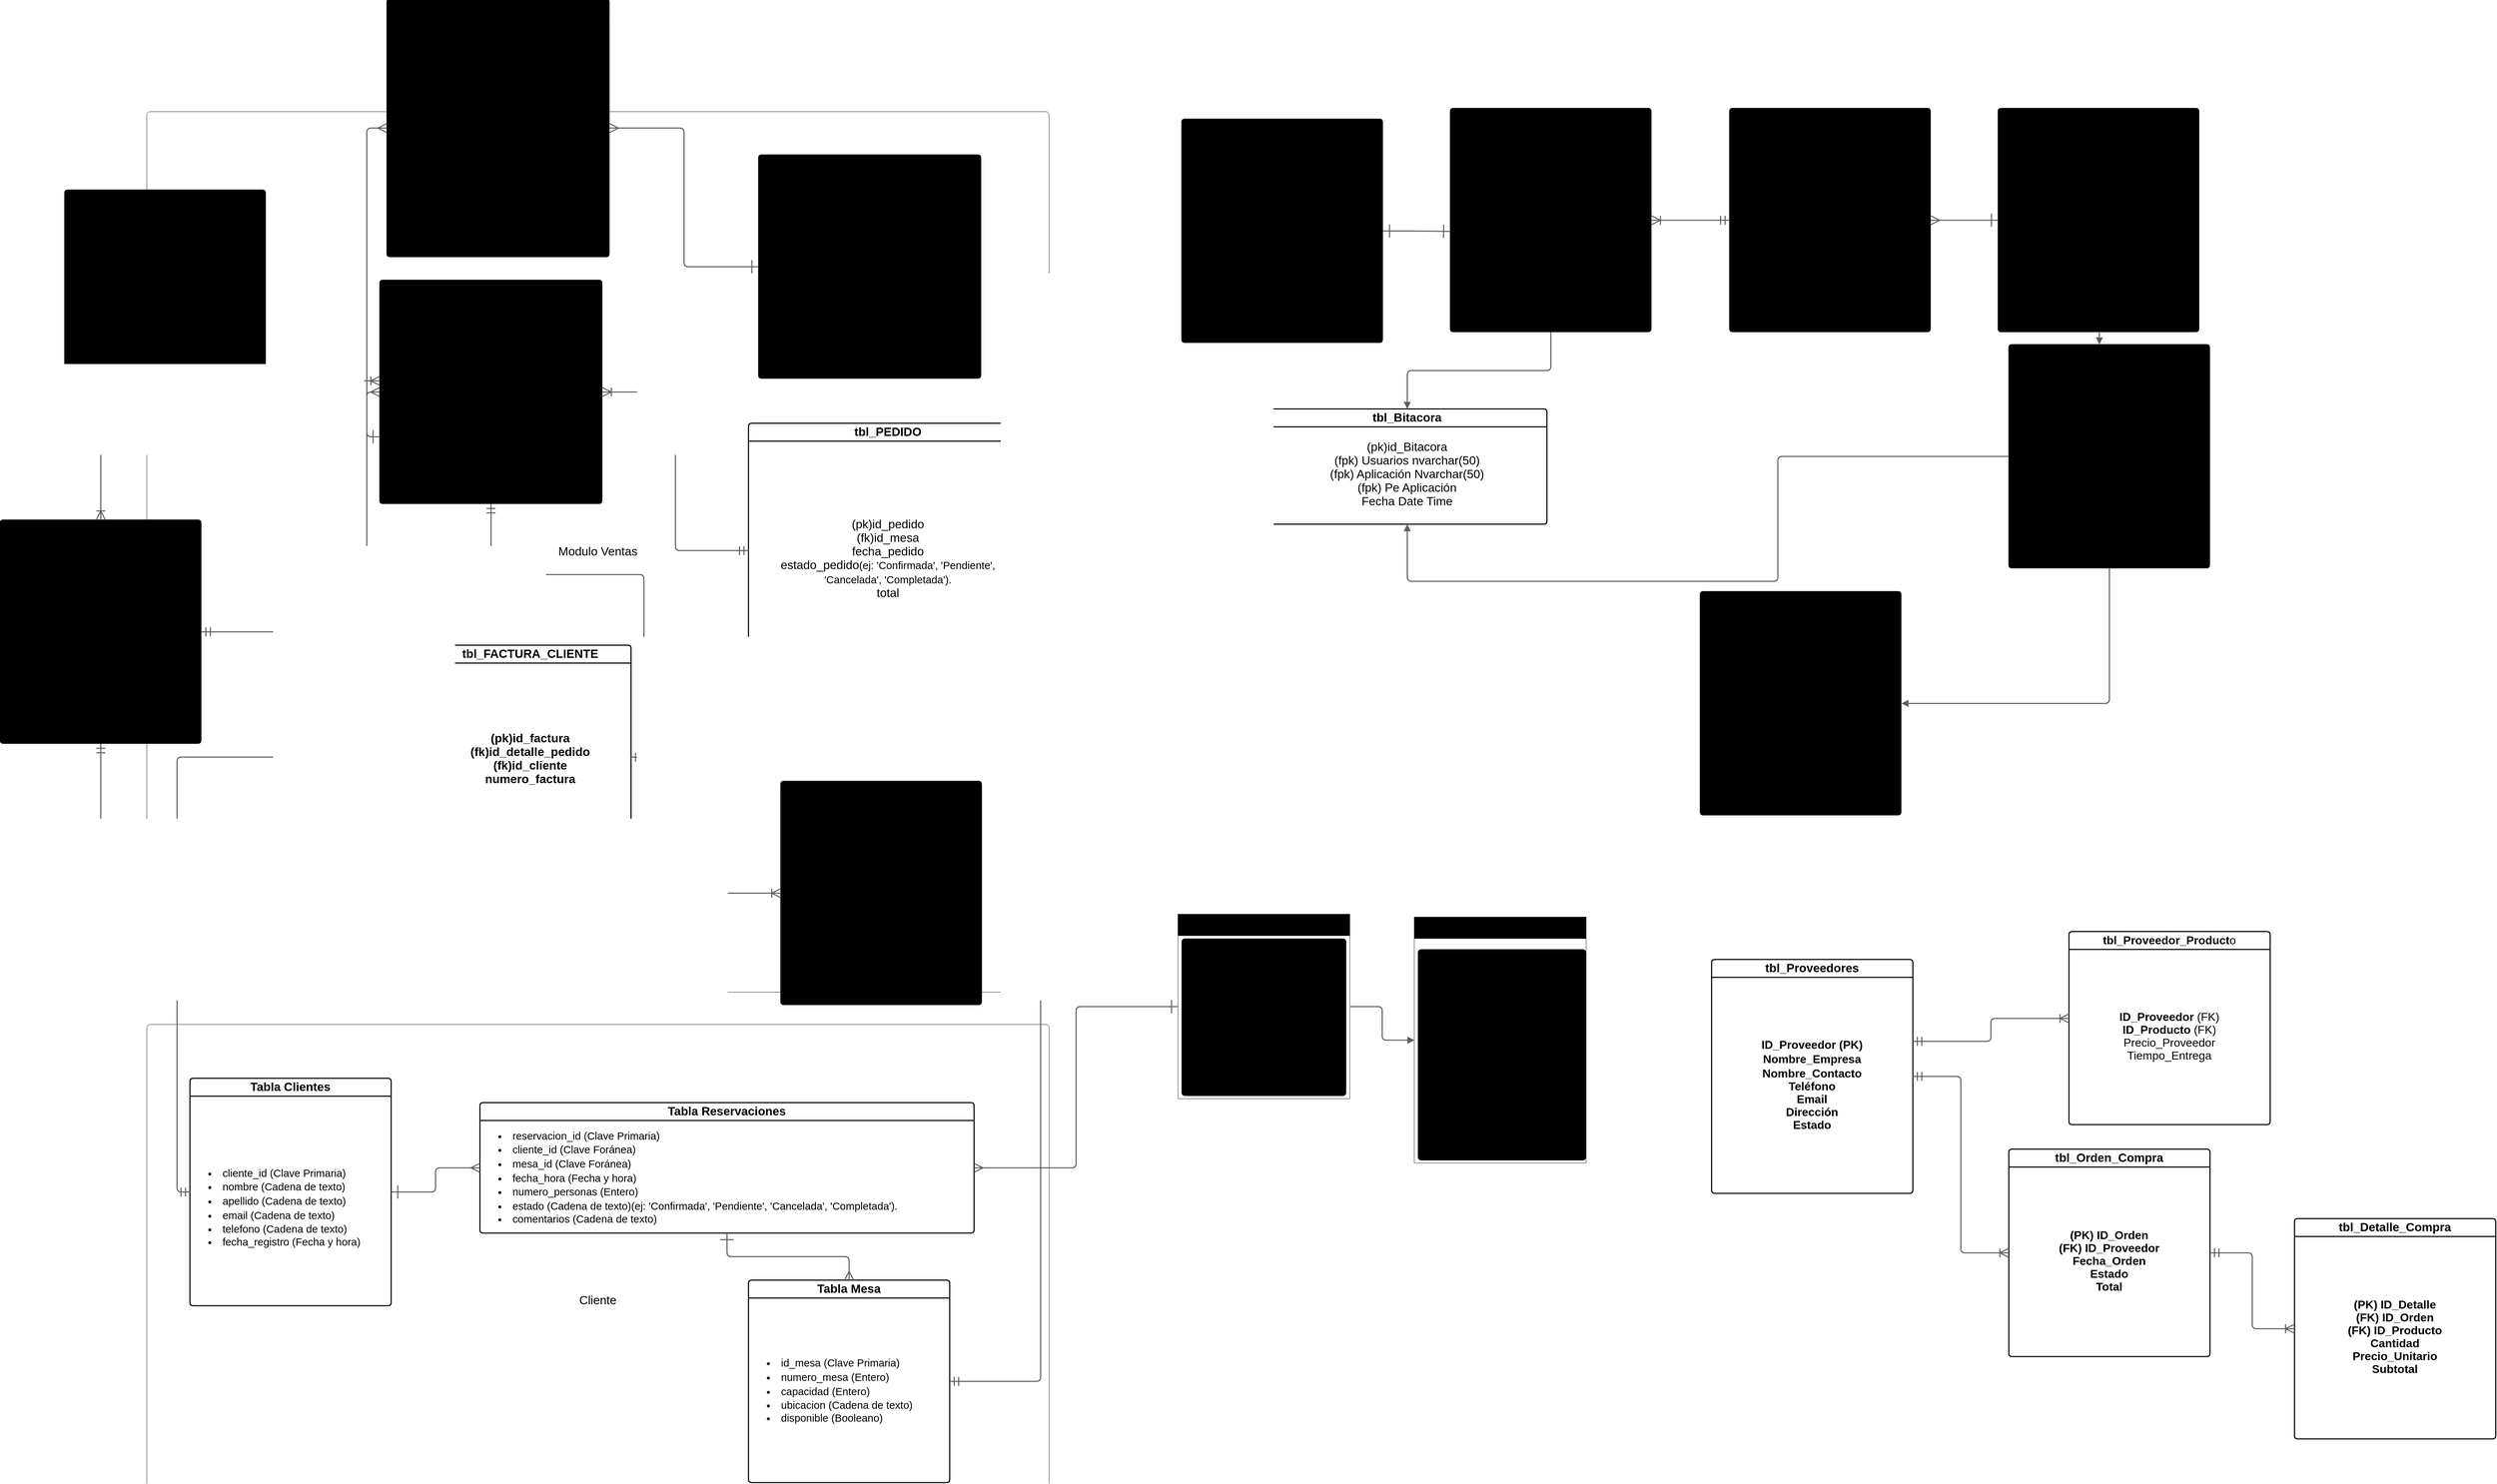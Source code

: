 <mxfile version="28.1.2">
  <diagram name="Página-1" id="UcoYs5kXjlClf8-AMvAo">
    <mxGraphModel dx="7874" dy="3356" grid="1" gridSize="10" guides="1" tooltips="1" connect="1" arrows="1" fold="1" page="1" pageScale="1" pageWidth="827" pageHeight="1169" math="0" shadow="0">
      <root>
        <mxCell id="0" />
        <mxCell id="1" parent="0" />
        <mxCell id="fQM3qZq_kMFGJ4kdzXK6-2" value="Modulo Ventas" style="html=1;overflow=block;blockSpacing=1;whiteSpace=wrap;container=1;pointerEvents=0;collapsible=0;recursiveResize=0;fontSize=16.7;align=center;spacing=0;strokeOpacity=100;fillOpacity=0;rounded=1;absoluteArcSize=1;arcSize=9;fillColor=#000000;strokeWidth=NaN;lucidId=oGZM_aXrggY7;" parent="1" vertex="1">
          <mxGeometry x="-615" y="-675" width="1260" height="1230" as="geometry" />
        </mxCell>
        <mxCell id="fQM3qZq_kMFGJ4kdzXK6-16" value="tbl_PEDIDO" style="html=1;overflow=block;blockSpacing=1;swimlane;childLayout=stackLayout;horizontal=1;horizontalStack=0;resizeParent=1;resizeParentMax=0;resizeLast=0;collapsible=0;marginBottom=0;swimlaneFillColor=#ffffff;startSize=25;whiteSpace=wrap;fontSize=16.7;fontColor=default;fontStyle=1;align=center;spacing=0;strokeOpacity=100;fillOpacity=100;rounded=1;absoluteArcSize=1;arcSize=9;fillColor=#ffffff;strokeWidth=1.5;" parent="fQM3qZq_kMFGJ4kdzXK6-2" vertex="1">
          <mxGeometry x="840" y="435" width="390" height="355.75" as="geometry" />
        </mxCell>
        <mxCell id="fQM3qZq_kMFGJ4kdzXK6-17" value="&lt;div style=&quot;display: flex; justify-content: center; text-align: center; align-items: baseline; font-size: 0; line-height: 1.25;margin-top: -2px;&quot;&gt;&lt;span&gt;&lt;span style=&quot;font-size:16.7px;color:#000000;&quot;&gt;(pk)id_pedido&#xa;&lt;/span&gt;&lt;/span&gt;&lt;/div&gt;&lt;div style=&quot;display: flex; justify-content: center; text-align: center; align-items: baseline; font-size: 0; line-height: 1.25;margin-top: -2px;&quot;&gt;&lt;span&gt;&lt;span style=&quot;font-size:16.7px;&quot;&gt;&lt;span style=&quot;font-size:16.7px;&quot;&gt;(fk)id_mesa&lt;/span&gt;&lt;span style=&quot;font-size:16.7px;color:#000000;&quot;&gt;&#xa;&lt;/span&gt;&lt;/span&gt;&lt;/span&gt;&lt;/div&gt;&lt;div style=&quot;display: flex; justify-content: center; text-align: center; align-items: baseline; font-size: 0; line-height: 1.25;margin-top: -2px;&quot;&gt;&lt;span&gt;&lt;span style=&quot;font-size:16.7px;color:#000000;&quot;&gt;fecha_pedido&lt;/span&gt;&lt;span style=&quot;font-size:16.7px;color:#000000;&quot;&gt;&#xa;&lt;/span&gt;&lt;/span&gt;&lt;/div&gt;&lt;div style=&quot;display: flex; justify-content: center; text-align: center; align-items: baseline; font-size: 0; line-height: 1.25;margin-top: -2px;&quot;&gt;&lt;span&gt;&lt;span style=&quot;font-size:16.7px;color:#000000;&quot;&gt;estado_pedido&lt;/span&gt;&lt;span style=&quot;font-size:14.7px;&quot;&gt;(ej: &#39;Confirmada&#39;, &#39;Pendiente&#39;, &#39;Cancelada&#39;, &#39;Completada&#39;).&lt;/span&gt;&lt;span style=&quot;font-size:16.7px;color:#000000;&quot;&gt;&#xa;&lt;/span&gt;&lt;/span&gt;&lt;/div&gt;&lt;div style=&quot;display: flex; justify-content: center; text-align: center; align-items: baseline; font-size: 0; line-height: 1.25;margin-top: -2px;&quot;&gt;&lt;span&gt;&lt;span style=&quot;font-size:16.7px;color:#000000;&quot;&gt;total&#xa;&lt;/span&gt;&lt;/span&gt;&lt;/div&gt;&lt;div style=&quot;display: flex; justify-content: center; text-align: center; align-items: baseline; font-size: 0; line-height: 1.25;margin-top: -2px;&quot;&gt;&lt;span&gt;&lt;/span&gt;&lt;/div&gt;" style="part=1;html=1;resizeHeight=0;strokeColor=none;fillColor=none;verticalAlign=middle;spacingLeft=4;spacingRight=4;overflow=hidden;rotatable=0;points=[[0,0.5],[1,0.5]];portConstraint=eastwest;swimlaneFillColor=#ffffff;strokeOpacity=100;fillOpacity=100;whiteSpace=wrap;fontSize=16.7;fontColor=default;align=center;" parent="fQM3qZq_kMFGJ4kdzXK6-16" vertex="1">
          <mxGeometry y="25" width="390" height="330.75" as="geometry" />
        </mxCell>
        <mxCell id="fQM3qZq_kMFGJ4kdzXK6-20" value="tbl_CATEGORIA" style="html=1;overflow=block;blockSpacing=1;swimlane;childLayout=stackLayout;horizontal=1;horizontalStack=0;resizeParent=1;resizeParentMax=0;resizeLast=0;collapsible=0;marginBottom=0;swimlaneFillColor=#unset;startSize=25;whiteSpace=wrap;fontSize=16.7;fontStyle=1;align=center;spacing=0;strokeOpacity=100;rounded=1;absoluteArcSize=1;arcSize=9;fillColor=#unset;strokeWidth=NaN;" parent="fQM3qZq_kMFGJ4kdzXK6-2" vertex="1">
          <mxGeometry x="-115" y="109" width="281" height="263.75" as="geometry" />
        </mxCell>
        <mxCell id="fQM3qZq_kMFGJ4kdzXK6-21" value="&lt;div style=&quot;display: flex; justify-content: center; text-align: center; align-items: baseline; font-size: 0; line-height: 1.25;margin-top: -2px;&quot;&gt;&lt;span&gt;&lt;span style=&quot;font-size:16.7px;&quot;&gt;(pk)id_categoria&#xa;&lt;/span&gt;&lt;/span&gt;&lt;/div&gt;&lt;div style=&quot;display: flex; justify-content: center; text-align: center; align-items: baseline; font-size: 0; line-height: 1.25;margin-top: -2px;&quot;&gt;&lt;span&gt;&lt;span style=&quot;font-size:16.7px;&quot;&gt;nombre_categoria&#xa;&lt;/span&gt;&lt;/span&gt;&lt;/div&gt;&lt;div style=&quot;display: flex; justify-content: center; text-align: center; align-items: baseline; font-size: 0; line-height: 1.25;margin-top: -2px;&quot;&gt;&lt;span&gt;&lt;/span&gt;&lt;/div&gt;" style="part=1;html=1;resizeHeight=0;strokeColor=none;fillColor=none;verticalAlign=middle;spacingLeft=4;spacingRight=4;overflow=hidden;rotatable=0;points=[[0,0.5],[1,0.5]];portConstraint=eastwest;swimlaneFillColor=#unset;strokeOpacity=100;whiteSpace=wrap;fontSize=16.7;align=center;" parent="fQM3qZq_kMFGJ4kdzXK6-20" vertex="1">
          <mxGeometry y="25" width="281" height="238.75" as="geometry" />
        </mxCell>
        <mxCell id="fQM3qZq_kMFGJ4kdzXK6-14" value="tbl_DETALLE_PEDIDO" style="html=1;overflow=block;blockSpacing=1;swimlane;childLayout=stackLayout;horizontal=1;horizontalStack=0;resizeParent=1;resizeParentMax=0;resizeLast=0;collapsible=0;marginBottom=0;swimlaneFillColor=#unset;startSize=25;whiteSpace=wrap;fontSize=16.7;fontStyle=1;align=center;spacing=0;strokeOpacity=100;rounded=1;absoluteArcSize=1;arcSize=9;fillColor=#unset;strokeWidth=NaN;" parent="fQM3qZq_kMFGJ4kdzXK6-2" vertex="1">
          <mxGeometry x="325" y="235" width="311" height="312.75" as="geometry" />
        </mxCell>
        <mxCell id="fQM3qZq_kMFGJ4kdzXK6-15" value="&lt;div style=&quot;display: flex; justify-content: center; text-align: center; align-items: baseline; font-size: 0; line-height: 1.25;margin-top: -2px;&quot;&gt;&lt;span&gt;&lt;span style=&quot;font-size:16.7px;&quot;&gt;(fp)id_detalle_pedido&#xa;&lt;/span&gt;&lt;/span&gt;&lt;/div&gt;&lt;div style=&quot;display: flex; justify-content: center; text-align: center; align-items: baseline; font-size: 0; line-height: 1.25;margin-top: -2px;&quot;&gt;&lt;span&gt;&lt;span style=&quot;font-size:16.7px;&quot;&gt;(fk)id_platillo&#xa;&lt;/span&gt;&lt;/span&gt;&lt;/div&gt;&lt;div style=&quot;display: flex; justify-content: center; text-align: center; align-items: baseline; font-size: 0; line-height: 1.25;margin-top: -2px;&quot;&gt;&lt;span&gt;&lt;span style=&quot;font-size:16.7px;&quot;&gt;cantidad_platillos_detalle_venta&#xa;&lt;/span&gt;&lt;/span&gt;&lt;/div&gt;&lt;div style=&quot;display: flex; justify-content: center; text-align: center; align-items: baseline; font-size: 0; line-height: 1.25;margin-top: -2px;&quot;&gt;&lt;span&gt;&lt;span style=&quot;font-size:16.7px;&quot;&gt;precio_unitario_platillos_detalle_venta&#xa;&lt;/span&gt;&lt;/span&gt;&lt;/div&gt;&lt;div style=&quot;display: flex; justify-content: center; text-align: center; align-items: baseline; font-size: 0; line-height: 1.25;margin-top: -2px;&quot;&gt;&lt;span&gt;&lt;span style=&quot;font-size:16.7px;&quot;&gt;subtotal_detalle_venta&lt;/span&gt;&lt;/span&gt;&lt;/div&gt;" style="part=1;html=1;resizeHeight=0;strokeColor=none;fillColor=none;verticalAlign=middle;spacingLeft=4;spacingRight=4;overflow=hidden;rotatable=0;points=[[0,0.5],[1,0.5]];portConstraint=eastwest;swimlaneFillColor=#unset;strokeOpacity=100;whiteSpace=wrap;fontSize=16.7;align=center;" parent="fQM3qZq_kMFGJ4kdzXK6-14" vertex="1">
          <mxGeometry y="25" width="311" height="287.75" as="geometry" />
        </mxCell>
        <mxCell id="fQM3qZq_kMFGJ4kdzXK6-22" value="" style="html=1;jettySize=18;whiteSpace=wrap;overflow=block;blockSpacing=1;fontSize=13;strokeColor=#5E5E5E;strokeWidth=1.5;rounded=1;arcSize=12;edgeStyle=orthogonalEdgeStyle;startArrow=ERmandOne;startSize=10;endArrow=ERoneToMany;endSize=10;exitX=0;exitY=0.5;exitPerimeter=0;entryX=1;entryY=0.5;entryPerimeter=0;lucidId=-dkLolo16kPs;" parent="fQM3qZq_kMFGJ4kdzXK6-2" source="fQM3qZq_kMFGJ4kdzXK6-16" target="fQM3qZq_kMFGJ4kdzXK6-14" edge="1">
          <mxGeometry width="100" height="100" relative="1" as="geometry">
            <Array as="points" />
          </mxGeometry>
        </mxCell>
        <mxCell id="fQM3qZq_kMFGJ4kdzXK6-4" value="Cliente" style="html=1;overflow=block;blockSpacing=1;whiteSpace=wrap;container=1;pointerEvents=0;collapsible=0;recursiveResize=0;fontSize=16.7;align=center;spacing=0;strokeOpacity=100;fillOpacity=0;rounded=1;absoluteArcSize=1;arcSize=9;fillColor=#000000;strokeWidth=NaN;lucidId=nJZM_mqZabBM;" parent="1" vertex="1">
          <mxGeometry x="-615" y="600" width="1260" height="772" as="geometry" />
        </mxCell>
        <mxCell id="fQM3qZq_kMFGJ4kdzXK6-7" value="" style="fillColor=none;strokeColor=none;pointerEvents=0;fontStyle=0;html=1;whiteSpace=wrap;container=1;collapsible=0;childLayout=stackLayout;resizeParent=1;dropTarget=0;fontSize=13;spacing=0;strokeOpacity=100;rounded=1;absoluteArcSize=1;arcSize=9;strokeWidth=NaN;" parent="1" vertex="1">
          <mxGeometry x="825" y="446" width="240" height="257.784" as="geometry" />
        </mxCell>
        <mxCell id="fQM3qZq_kMFGJ4kdzXK6-8" value="Sucursal" style="swimlane;html=1;whiteSpace=wrap;connectable=0;fontStyle=0;startSize=30;dropTarget=0;rounded=0;spacing=0;strokeOpacity=100;fillColor=#unset;strokeWidth=NaN;container=1;pointerEvents=0;collapsible=0;recursiveResize=0;fontSize=16.7;align=center;" parent="fQM3qZq_kMFGJ4kdzXK6-7" vertex="1">
          <mxGeometry width="240" height="257.784" as="geometry" />
        </mxCell>
        <UserObject label="" Propiedad_1="" id="fQM3qZq_kMFGJ4kdzXK6-9">
          <mxCell style="fillColor=none;strokeColor=none;pointerEvents=0;fontStyle=0;html=1;whiteSpace=wrap;container=1;collapsible=0;childLayout=stackLayout;resizeParent=1;dropTarget=0;fontSize=13;spacing=0;strokeOpacity=100;rounded=1;absoluteArcSize=1;arcSize=9;strokeWidth=NaN;" parent="1" vertex="1">
            <mxGeometry x="1155" y="450" width="240" height="343.584" as="geometry" />
          </mxCell>
        </UserObject>
        <mxCell id="fQM3qZq_kMFGJ4kdzXK6-10" value="Direccion" style="swimlane;html=1;whiteSpace=wrap;connectable=0;fontStyle=0;startSize=30;dropTarget=0;rounded=0;spacing=0;strokeOpacity=100;fillColor=#unset;strokeWidth=NaN;container=1;pointerEvents=0;collapsible=0;recursiveResize=0;fontSize=16.7;align=center;" parent="fQM3qZq_kMFGJ4kdzXK6-9" vertex="1">
          <mxGeometry width="240" height="343.584" as="geometry" />
        </mxCell>
        <mxCell id="fQM3qZq_kMFGJ4kdzXK6-12" value="tbl_PLATILLO" style="html=1;overflow=block;blockSpacing=1;swimlane;childLayout=stackLayout;horizontal=1;horizontalStack=0;resizeParent=1;resizeParentMax=0;resizeLast=0;collapsible=0;marginBottom=0;swimlaneFillColor=#unset;startSize=25;whiteSpace=wrap;fontSize=16.7;fontStyle=1;align=center;spacing=0;strokeOpacity=100;rounded=1;absoluteArcSize=1;arcSize=9;fillColor=#unset;strokeWidth=NaN;" parent="1" vertex="1">
          <mxGeometry x="-820" y="-105" width="281" height="312.75" as="geometry" />
        </mxCell>
        <mxCell id="fQM3qZq_kMFGJ4kdzXK6-13" value="&lt;div style=&quot;display: flex; justify-content: center; text-align: center; align-items: baseline; font-size: 0; line-height: 1.25;margin-top: -2px;&quot;&gt;&lt;span&gt;&lt;span style=&quot;font-size:16.7px;&quot;&gt;(pk)id_platillo&#xa;&lt;/span&gt;&lt;/span&gt;&lt;/div&gt;&lt;div style=&quot;display: flex; justify-content: center; text-align: center; align-items: baseline; font-size: 0; line-height: 1.25;margin-top: -2px;&quot;&gt;&lt;span&gt;&lt;span style=&quot;font-size:16.7px;&quot;&gt;(fk)id_categoria&#xa;&lt;/span&gt;&lt;/span&gt;&lt;/div&gt;&lt;div style=&quot;display: flex; justify-content: center; text-align: center; align-items: baseline; font-size: 0; line-height: 1.25;margin-top: -2px;&quot;&gt;&lt;span&gt;&lt;span style=&quot;font-size:16.7px;&quot;&gt;nombre_platillo&#xa;&lt;/span&gt;&lt;/span&gt;&lt;/div&gt;&lt;div style=&quot;display: flex; justify-content: center; text-align: center; align-items: baseline; font-size: 0; line-height: 1.25;margin-top: -2px;&quot;&gt;&lt;span&gt;&lt;span style=&quot;font-size:16.7px;&quot;&gt;descripcion_platillo&#xa;&lt;/span&gt;&lt;/span&gt;&lt;/div&gt;&lt;div style=&quot;display: flex; justify-content: center; text-align: center; align-items: baseline; font-size: 0; line-height: 1.25;margin-top: -2px;&quot;&gt;&lt;span&gt;&lt;span style=&quot;font-size:16.7px;&quot;&gt;precio_platillo&lt;/span&gt;&lt;/span&gt;&lt;/div&gt;" style="part=1;html=1;resizeHeight=0;strokeColor=none;fillColor=none;verticalAlign=middle;spacingLeft=4;spacingRight=4;overflow=hidden;rotatable=0;points=[[0,0.5],[1,0.5]];portConstraint=eastwest;swimlaneFillColor=#unset;strokeOpacity=100;whiteSpace=wrap;fontSize=16.7;align=center;" parent="fQM3qZq_kMFGJ4kdzXK6-12" vertex="1">
          <mxGeometry y="25" width="281" height="287.75" as="geometry" />
        </mxCell>
        <mxCell id="fQM3qZq_kMFGJ4kdzXK6-18" value="tbl_INGREDIENTE" style="html=1;overflow=block;blockSpacing=1;swimlane;childLayout=stackLayout;horizontal=1;horizontalStack=0;resizeParent=1;resizeParentMax=0;resizeLast=0;collapsible=0;marginBottom=0;swimlaneFillColor=#unset;startSize=25;whiteSpace=wrap;fontSize=16.7;fontStyle=1;align=center;spacing=0;strokeOpacity=100;rounded=1;absoluteArcSize=1;arcSize=9;fillColor=#unset;strokeWidth=NaN;" parent="1" vertex="1">
          <mxGeometry x="270" y="260" width="281" height="312.75" as="geometry" />
        </mxCell>
        <mxCell id="fQM3qZq_kMFGJ4kdzXK6-19" value="&lt;div style=&quot;display: flex; justify-content: center; text-align: center; align-items: baseline; font-size: 0; line-height: 1.25;margin-top: -2px;&quot;&gt;&lt;span&gt;&lt;span style=&quot;font-size:16.7px;&quot;&gt;(pk)id_INGREDIENTE&#xa;&lt;/span&gt;&lt;/span&gt;&lt;/div&gt;&lt;div style=&quot;display: flex; justify-content: center; text-align: center; align-items: baseline; font-size: 0; line-height: 1.25;margin-top: -2px;&quot;&gt;&lt;span&gt;&lt;span style=&quot;font-size:16.7px;&quot;&gt;(fk)id_platllo&#xa;&lt;/span&gt;&lt;/span&gt;&lt;/div&gt;&lt;div style=&quot;display: flex; justify-content: center; text-align: center; align-items: baseline; font-size: 0; line-height: 1.25;margin-top: -2px;&quot;&gt;&lt;span&gt;&lt;span style=&quot;font-size:16.7px;&quot;&gt;&lt;span style=&quot;font-size:16.7px;font-weight: bold;&quot;&gt;(fk)id_producto&lt;/span&gt;&#xa;&lt;/span&gt;&lt;/span&gt;&lt;/div&gt;&lt;div style=&quot;display: flex; justify-content: center; text-align: center; align-items: baseline; font-size: 0; line-height: 1.25;margin-top: -2px;&quot;&gt;&lt;span&gt;&lt;span style=&quot;font-size:16.7px;&quot;&gt;cantidad_requerida_producto&#xa;&lt;/span&gt;&lt;/span&gt;&lt;/div&gt;&lt;div style=&quot;display: flex; justify-content: center; text-align: center; align-items: baseline; font-size: 0; line-height: 1.25;margin-top: -2px;&quot;&gt;&lt;span&gt;&lt;span style=&quot;font-size:16.7px;&quot;&gt;unidad_medida&lt;/span&gt;&lt;/span&gt;&lt;/div&gt;" style="part=1;html=1;resizeHeight=0;strokeColor=none;fillColor=none;verticalAlign=middle;spacingLeft=4;spacingRight=4;overflow=hidden;rotatable=0;points=[[0,0.5],[1,0.5]];portConstraint=eastwest;swimlaneFillColor=#unset;strokeOpacity=100;whiteSpace=wrap;fontSize=16.7;fontStyle=1;align=center;" parent="fQM3qZq_kMFGJ4kdzXK6-18" vertex="1">
          <mxGeometry y="25" width="281" height="287.75" as="geometry" />
        </mxCell>
        <mxCell id="fQM3qZq_kMFGJ4kdzXK6-23" value="" style="html=1;jettySize=18;whiteSpace=wrap;overflow=block;blockSpacing=1;fontSize=13;strokeColor=#5E5E5E;strokeWidth=1.5;rounded=1;arcSize=12;edgeStyle=orthogonalEdgeStyle;startArrow=ERmandOne;startSize=10;endArrow=ERoneToMany;endSize=10;exitX=1;exitY=0.5;exitPerimeter=0;entryX=0;entryY=0.45;entryPerimeter=0;lucidId=SekLnML8.8QS;" parent="1" source="fQM3qZq_kMFGJ4kdzXK6-12" target="fQM3qZq_kMFGJ4kdzXK6-14" edge="1">
          <mxGeometry width="100" height="100" relative="1" as="geometry">
            <Array as="points" />
          </mxGeometry>
        </mxCell>
        <mxCell id="fQM3qZq_kMFGJ4kdzXK6-24" value="" style="html=1;jettySize=18;whiteSpace=wrap;overflow=block;blockSpacing=1;fontSize=13;strokeColor=#5E5E5E;strokeWidth=1.5;rounded=1;arcSize=12;edgeStyle=orthogonalEdgeStyle;startArrow=ERmandOne;startSize=10;endArrow=ERoneToMany;endSize=10;exitX=0.5;exitY=1;exitPerimeter=0;entryX=0.5;entryY=0;entryPerimeter=0;lucidId=tfkL4lypJVZ4;" parent="1" source="fQM3qZq_kMFGJ4kdzXK6-20" target="fQM3qZq_kMFGJ4kdzXK6-12" edge="1">
          <mxGeometry width="100" height="100" relative="1" as="geometry">
            <Array as="points" />
          </mxGeometry>
        </mxCell>
        <mxCell id="fQM3qZq_kMFGJ4kdzXK6-25" value="" style="html=1;jettySize=18;whiteSpace=wrap;overflow=block;blockSpacing=1;fontSize=13;strokeColor=#5E5E5E;strokeWidth=1.5;rounded=1;arcSize=12;edgeStyle=orthogonalEdgeStyle;startArrow=ERmandOne;startSize=10;endArrow=ERoneToMany;endSize=10;exitX=0.5;exitY=1;exitPerimeter=0;entryX=0;entryY=0.5;entryPerimeter=0;lucidId=BhkLvdHfegaS;" parent="1" source="fQM3qZq_kMFGJ4kdzXK6-12" target="fQM3qZq_kMFGJ4kdzXK6-18" edge="1">
          <mxGeometry width="100" height="100" relative="1" as="geometry">
            <Array as="points" />
          </mxGeometry>
        </mxCell>
        <mxCell id="fQM3qZq_kMFGJ4kdzXK6-26" value="tbl_Usuario" style="html=1;overflow=block;blockSpacing=1;swimlane;childLayout=stackLayout;horizontal=1;horizontalStack=0;resizeParent=1;resizeParentMax=0;resizeLast=0;collapsible=0;marginBottom=0;swimlaneFillColor=#unset;startSize=25;whiteSpace=wrap;fontSize=16.7;fontStyle=1;align=center;spacing=0;strokeOpacity=100;rounded=1;absoluteArcSize=1;arcSize=9;fillColor=#unset;strokeWidth=NaN;" parent="1" vertex="1">
          <mxGeometry x="1205" y="-680" width="281" height="312.75" as="geometry" />
        </mxCell>
        <mxCell id="fQM3qZq_kMFGJ4kdzXK6-27" value="&lt;div style=&quot;display: flex; justify-content: center; text-align: center; align-items: baseline; font-size: 0; line-height: 1.25;margin-top: -2px;&quot;&gt;&lt;span&gt;&lt;span style=&quot;font-size:16.7px;&quot;&gt;(pk)id_usuario int &#xa;&lt;/span&gt;&lt;/span&gt;&lt;/div&gt;&lt;div style=&quot;display: flex; justify-content: center; text-align: center; align-items: baseline; font-size: 0; line-height: 1.25;margin-top: -2px;&quot;&gt;&lt;span&gt;&lt;span style=&quot;font-size:16.7px;&quot;&gt;&lt;span style=&quot;font-size:16.7px;&quot;&gt;Nombre nvarchar(50)&lt;/span&gt;&#xa;&lt;/span&gt;&lt;/span&gt;&lt;/div&gt;&lt;div style=&quot;display: flex; justify-content: center; text-align: center; align-items: baseline; font-size: 0; line-height: 1.25;margin-top: -2px;&quot;&gt;&lt;span&gt;&lt;span style=&quot;font-size:16.7px;&quot;&gt;Contraseña  Nvarchar (50)&#xa;&lt;/span&gt;&lt;/span&gt;&lt;/div&gt;&lt;div style=&quot;display: flex; justify-content: center; text-align: center; align-items: baseline; font-size: 0; line-height: 1.25;margin-top: -2px;&quot;&gt;&lt;span&gt;&lt;span style=&quot;font-size:16.7px;&quot;&gt;&#xa;&lt;/span&gt;&lt;/span&gt;&lt;/div&gt;&lt;div style=&quot;display: flex; justify-content: center; text-align: center; align-items: baseline; font-size: 0; line-height: 1.25;margin-top: -2px;&quot;&gt;&lt;span&gt;&lt;/span&gt;&lt;/div&gt;" style="part=1;html=1;resizeHeight=0;strokeColor=none;fillColor=none;verticalAlign=middle;spacingLeft=4;spacingRight=4;overflow=hidden;rotatable=0;points=[[0,0.5],[1,0.5]];portConstraint=eastwest;swimlaneFillColor=#unset;strokeOpacity=100;whiteSpace=wrap;fontSize=16.7;align=center;" parent="fQM3qZq_kMFGJ4kdzXK6-26" vertex="1">
          <mxGeometry y="25" width="281" height="287.75" as="geometry" />
        </mxCell>
        <mxCell id="fQM3qZq_kMFGJ4kdzXK6-28" value="tbl_Proveedores" style="html=1;overflow=block;blockSpacing=1;swimlane;childLayout=stackLayout;horizontal=1;horizontalStack=0;resizeParent=1;resizeParentMax=0;resizeLast=0;collapsible=0;marginBottom=0;swimlaneFillColor=#ffffff;startSize=25;whiteSpace=wrap;fontSize=16.7;fontColor=default;fontStyle=1;align=center;spacing=0;strokeOpacity=100;fillOpacity=100;rounded=1;absoluteArcSize=1;arcSize=9;fillColor=#ffffff;strokeWidth=1.5;" parent="1" vertex="1">
          <mxGeometry x="1570" y="509" width="281" height="326.75" as="geometry" />
        </mxCell>
        <mxCell id="fQM3qZq_kMFGJ4kdzXK6-29" value="&lt;div style=&quot;display: flex; justify-content: center; text-align: center; align-items: baseline; font-size: 0; line-height: 1.25;margin-top: -2px;&quot;&gt;&lt;span&gt;&lt;span style=&quot;font-size:16px;font-weight: bold;&quot;&gt;ID_Proveedor&lt;/span&gt;&lt;span style=&quot;font-size:16px;&quot;&gt;  (PK) Nombre_Empresa Nombre_Contacto &#xa;&lt;/span&gt;&lt;/span&gt;&lt;/div&gt;&lt;div style=&quot;display: flex; justify-content: center; text-align: center; align-items: baseline; font-size: 0; line-height: 1.25;margin-top: -2px;&quot;&gt;&lt;span&gt;&lt;span style=&quot;font-size:16px;&quot;&gt;&lt;span style=&quot;font-size:16px;&quot;&gt;Teléfono &#xa;&lt;/span&gt;&lt;/span&gt;&lt;/span&gt;&lt;/div&gt;&lt;div style=&quot;display: flex; justify-content: center; text-align: center; align-items: baseline; font-size: 0; line-height: 1.25;margin-top: -2px;&quot;&gt;&lt;span&gt;&lt;span style=&quot;font-size:16px;&quot;&gt;Email &#xa;&lt;/span&gt;&lt;/span&gt;&lt;/div&gt;&lt;div style=&quot;display: flex; justify-content: center; text-align: center; align-items: baseline; font-size: 0; line-height: 1.25;margin-top: -2px;&quot;&gt;&lt;span&gt;&lt;span style=&quot;font-size:16px;&quot;&gt;Dirección &#xa;&lt;/span&gt;&lt;/span&gt;&lt;/div&gt;&lt;div style=&quot;display: flex; justify-content: center; text-align: center; align-items: baseline; font-size: 0; line-height: 1.25;margin-top: -2px;&quot;&gt;&lt;span&gt;&lt;span style=&quot;font-size:16px;&quot;&gt;Estado&lt;/span&gt;&lt;/span&gt;&lt;/div&gt;" style="part=1;html=1;resizeHeight=0;strokeColor=none;fillColor=none;verticalAlign=middle;spacingLeft=4;spacingRight=4;overflow=hidden;rotatable=0;points=[[0,0.5],[1,0.5]];portConstraint=eastwest;swimlaneFillColor=#ffffff;strokeOpacity=100;fillOpacity=100;whiteSpace=wrap;fontSize=16;fontStyle=1;align=center;" parent="fQM3qZq_kMFGJ4kdzXK6-28" vertex="1">
          <mxGeometry y="25" width="281" height="301.75" as="geometry" />
        </mxCell>
        <mxCell id="fQM3qZq_kMFGJ4kdzXK6-30" value="tbl_Perfiles (puesto)" style="html=1;overflow=block;blockSpacing=1;swimlane;childLayout=stackLayout;horizontal=1;horizontalStack=0;resizeParent=1;resizeParentMax=0;resizeLast=0;collapsible=0;marginBottom=0;swimlaneFillColor=#unset;startSize=25;whiteSpace=wrap;fontSize=16.7;fontStyle=1;align=center;spacing=0;strokeOpacity=100;rounded=1;absoluteArcSize=1;arcSize=9;fillColor=#unset;strokeWidth=NaN;" parent="1" vertex="1">
          <mxGeometry x="1970" y="-680" width="281" height="312.75" as="geometry" />
        </mxCell>
        <mxCell id="fQM3qZq_kMFGJ4kdzXK6-31" value="&lt;div style=&quot;display: flex; justify-content: center; text-align: center; align-items: baseline; font-size: 0; line-height: 1.25;margin-top: -2px;&quot;&gt;&lt;span&gt;&lt;span style=&quot;font-size:16.7px;&quot;&gt;(pk)id_Perfil int &#xa;&lt;/span&gt;&lt;/span&gt;&lt;/div&gt;&lt;div style=&quot;display: flex; justify-content: center; text-align: center; align-items: baseline; font-size: 0; line-height: 1.25;margin-top: -2px;&quot;&gt;&lt;span&gt;&lt;span style=&quot;font-size:16.7px;&quot;&gt;&lt;span style=&quot;font-size:16.7px;&quot;&gt;Puesto nvarchar nvarchar(50)&lt;/span&gt;&#xa;&lt;/span&gt;&lt;/span&gt;&lt;/div&gt;&lt;div style=&quot;display: flex; justify-content: center; text-align: center; align-items: baseline; font-size: 0; line-height: 1.25;margin-top: -2px;&quot;&gt;&lt;span&gt;&lt;span style=&quot;font-size:16.7px;&quot;&gt;Descripción nvarchar (50)&#xa;&lt;/span&gt;&lt;/span&gt;&lt;/div&gt;&lt;div style=&quot;display: flex; justify-content: center; text-align: center; align-items: baseline; font-size: 0; line-height: 1.25;margin-top: -2px;&quot;&gt;&lt;span&gt;&lt;span style=&quot;font-size:16.7px;&quot;&gt;&#xa;&lt;/span&gt;&lt;/span&gt;&lt;/div&gt;&lt;div style=&quot;display: flex; justify-content: center; text-align: center; align-items: baseline; font-size: 0; line-height: 1.25;margin-top: -2px;&quot;&gt;&lt;span&gt;&lt;/span&gt;&lt;/div&gt;" style="part=1;html=1;resizeHeight=0;strokeColor=none;fillColor=none;verticalAlign=middle;spacingLeft=4;spacingRight=4;overflow=hidden;rotatable=0;points=[[0,0.5],[1,0.5]];portConstraint=eastwest;swimlaneFillColor=#unset;strokeOpacity=100;whiteSpace=wrap;fontSize=16.7;align=center;" parent="fQM3qZq_kMFGJ4kdzXK6-30" vertex="1">
          <mxGeometry y="25" width="281" height="287.75" as="geometry" />
        </mxCell>
        <mxCell id="fQM3qZq_kMFGJ4kdzXK6-34" value="tbl_FACTURA_CLIENTE" style="html=1;overflow=block;blockSpacing=1;swimlane;childLayout=stackLayout;horizontal=1;horizontalStack=0;resizeParent=1;resizeParentMax=0;resizeLast=0;collapsible=0;marginBottom=0;swimlaneFillColor=#ffffff;startSize=25;whiteSpace=wrap;fontSize=16.7;fontColor=default;fontStyle=1;align=center;spacing=0;strokeOpacity=100;fillOpacity=100;rounded=1;absoluteArcSize=1;arcSize=9;fillColor=#ffffff;strokeWidth=1.5;" parent="1" vertex="1">
          <mxGeometry x="-220" y="70" width="281" height="312.75" as="geometry" />
        </mxCell>
        <mxCell id="fQM3qZq_kMFGJ4kdzXK6-35" value="&lt;div style=&quot;display: flex; justify-content: center; text-align: center; align-items: baseline; font-size: 0; line-height: 1.25;margin-top: -2px;&quot;&gt;&lt;span&gt;&lt;span style=&quot;font-size:16.7px;&quot;&gt;(pk)id_factura&#xa;&lt;/span&gt;&lt;/span&gt;&lt;/div&gt;&lt;div style=&quot;display: flex; justify-content: center; text-align: center; align-items: baseline; font-size: 0; line-height: 1.25;margin-top: -2px;&quot;&gt;&lt;span&gt;&lt;span style=&quot;font-size:16.7px;&quot;&gt;(fk)id_detalle_pedido&#xa;&lt;/span&gt;&lt;/span&gt;&lt;/div&gt;&lt;div style=&quot;display: flex; justify-content: center; text-align: center; align-items: baseline; font-size: 0; line-height: 1.25;margin-top: -2px;&quot;&gt;&lt;span&gt;&lt;span style=&quot;font-size:16.7px;&quot;&gt;&lt;span style=&quot;font-size:16.7px;font-weight: bold;&quot;&gt;(fk)id_cliente&lt;/span&gt;&#xa;&lt;/span&gt;&lt;/span&gt;&lt;/div&gt;&lt;div style=&quot;display: flex; justify-content: center; text-align: center; align-items: baseline; font-size: 0; line-height: 1.25;margin-top: -2px;&quot;&gt;&lt;span&gt;&lt;span style=&quot;font-size:16.7px;&quot;&gt;numero_factura&#xa;&lt;/span&gt;&lt;/span&gt;&lt;/div&gt;&lt;div style=&quot;display: flex; justify-content: center; text-align: center; align-items: baseline; font-size: 0; line-height: 1.25;margin-top: -2px;&quot;&gt;&lt;span&gt;&lt;span style=&quot;font-size:16.7px;&quot;&gt;&lt;span style=&quot;font-size:16.7px;color:#000000;&quot;&gt;&#xa;&lt;/span&gt;&lt;/span&gt;&lt;/span&gt;&lt;/div&gt;&lt;div style=&quot;display: flex; justify-content: center; text-align: center; align-items: baseline; font-size: 0; line-height: 1.25;margin-top: -2px;&quot;&gt;&lt;span&gt;&lt;/span&gt;&lt;/div&gt;" style="part=1;html=1;resizeHeight=0;strokeColor=none;fillColor=none;verticalAlign=middle;spacingLeft=4;spacingRight=4;overflow=hidden;rotatable=0;points=[[0,0.5],[1,0.5]];portConstraint=eastwest;swimlaneFillColor=#ffffff;strokeOpacity=100;fillOpacity=100;whiteSpace=wrap;fontSize=16.7;fontColor=default;fontStyle=1;align=center;" parent="fQM3qZq_kMFGJ4kdzXK6-34" vertex="1">
          <mxGeometry y="25" width="281" height="287.75" as="geometry" />
        </mxCell>
        <mxCell id="fQM3qZq_kMFGJ4kdzXK6-36" value="&lt;div style=&quot;display: flex; justify-content: center; text-align: center; align-items: baseline; font-size: 0; line-height: 1.25;margin-top: -2px;&quot;&gt;&lt;span&gt;&lt;span style=&quot;font-size:16px;font-weight: bold;&quot;&gt;tbl_Proveedor_Product&lt;/span&gt;&lt;span style=&quot;font-size:16px;&quot;&gt;o&lt;/span&gt;&lt;/span&gt;&lt;/div&gt;" style="swimlane;childLayout=stackLayout;horizontal=1;horizontalStack=0;resizeParent=1;resizeParentMax=0;resizeLast=0;collapsible=0;fontStyle=0;marginBottom=0;swimlaneFillColor=#ffffff;startSize=25;whiteSpace=wrap;overflow=block;blockSpacing=1;html=1;fontSize=13;align=left;spacing=0;strokeOpacity=100;fillOpacity=100;rounded=1;absoluteArcSize=1;arcSize=9;fillColor=#ffffff;strokeWidth=1.5;" parent="1" vertex="1">
          <mxGeometry x="2069" y="470" width="281" height="269.75" as="geometry" />
        </mxCell>
        <mxCell id="fQM3qZq_kMFGJ4kdzXK6-37" value="&lt;div style=&quot;display: flex; justify-content: center; text-align: center; align-items: baseline; font-size: 0; line-height: 1.25;margin-top: -2px;&quot;&gt;&lt;span&gt;&lt;span style=&quot;font-size:16px;font-weight: bold;&quot;&gt;ID_Proveedor&lt;/span&gt;&lt;span style=&quot;font-size:16px;&quot;&gt;  (FK) &#xa;&lt;/span&gt;&lt;/span&gt;&lt;/div&gt;&lt;div style=&quot;display: flex; justify-content: center; text-align: center; align-items: baseline; font-size: 0; line-height: 1.25;margin-top: -2px;&quot;&gt;&lt;span&gt;&lt;span style=&quot;font-size:16px;&quot;&gt;&lt;span style=&quot;font-size:16px;font-weight: bold;&quot;&gt;ID_Producto&lt;/span&gt;  (FK) &#xa;&lt;/span&gt;&lt;/span&gt;&lt;/div&gt;&lt;div style=&quot;display: flex; justify-content: center; text-align: center; align-items: baseline; font-size: 0; line-height: 1.25;margin-top: -2px;&quot;&gt;&lt;span&gt;&lt;span style=&quot;font-size:16px;&quot;&gt;Precio_Proveedor &#xa;&lt;/span&gt;&lt;/span&gt;&lt;/div&gt;&lt;div style=&quot;display: flex; justify-content: center; text-align: center; align-items: baseline; font-size: 0; line-height: 1.25;margin-top: -2px;&quot;&gt;&lt;span&gt;&lt;span style=&quot;font-size:16px;&quot;&gt;Tiempo_Entrega &lt;/span&gt;&lt;/span&gt;&lt;/div&gt;" style="part=1;resizeHeight=0;strokeColor=none;fillColor=none;align=left;verticalAlign=middle;spacingLeft=4;spacingRight=4;rotatable=0;points=[[0,0.5],[1,0.5]];portConstraint=eastwest;swimlaneFillColor=#ffffff;strokeOpacity=100;fillOpacity=100;whiteSpace=wrap;overflow=block;blockSpacing=1;html=1;fontSize=13;" parent="fQM3qZq_kMFGJ4kdzXK6-36" vertex="1">
          <mxGeometry y="25" width="281" height="244.75" as="geometry" />
        </mxCell>
        <mxCell id="fQM3qZq_kMFGJ4kdzXK6-38" value="tbl_Orden_Compra" style="html=1;overflow=block;blockSpacing=1;swimlane;childLayout=stackLayout;horizontal=1;horizontalStack=0;resizeParent=1;resizeParentMax=0;resizeLast=0;collapsible=0;marginBottom=0;swimlaneFillColor=#ffffff;startSize=25;whiteSpace=wrap;fontSize=16.7;fontStyle=1;align=center;spacing=0;strokeOpacity=100;fillOpacity=100;rounded=1;absoluteArcSize=1;arcSize=9;fillColor=#ffffff;strokeWidth=1.5;" parent="1" vertex="1">
          <mxGeometry x="1985" y="774" width="281" height="289.75" as="geometry" />
        </mxCell>
        <mxCell id="fQM3qZq_kMFGJ4kdzXK6-39" value="&lt;div style=&quot;display: flex; justify-content: center; text-align: center; align-items: baseline; font-size: 0; line-height: 1.25;margin-top: -2px;&quot;&gt;&lt;span&gt;&lt;span style=&quot;font-size:16px;&quot;&gt;&lt;span style=&quot;font-size:16px;&quot;&gt;(PK) &lt;/span&gt;&lt;span style=&quot;font-size:16px;font-weight: bold;&quot;&gt;ID_Orden&lt;/span&gt;   &#xa;&lt;/span&gt;&lt;/span&gt;&lt;/div&gt;&lt;div style=&quot;display: flex; justify-content: center; text-align: center; align-items: baseline; font-size: 0; line-height: 1.25;margin-top: -2px;&quot;&gt;&lt;span&gt;&lt;span style=&quot;font-size:16px;&quot;&gt;&lt;span style=&quot;font-size:16px;&quot;&gt;(FK) &lt;/span&gt;&lt;span style=&quot;font-size:16px;font-weight: bold;&quot;&gt;ID_Proveedor&lt;/span&gt;  &#xa;&lt;/span&gt;&lt;/span&gt;&lt;/div&gt;&lt;div style=&quot;display: flex; justify-content: center; text-align: center; align-items: baseline; font-size: 0; line-height: 1.25;margin-top: -2px;&quot;&gt;&lt;span&gt;&lt;span style=&quot;font-size:16px;&quot;&gt;Fecha_Orden &#xa;&lt;/span&gt;&lt;/span&gt;&lt;/div&gt;&lt;div style=&quot;display: flex; justify-content: center; text-align: center; align-items: baseline; font-size: 0; line-height: 1.25;margin-top: -2px;&quot;&gt;&lt;span&gt;&lt;span style=&quot;font-size:16px;&quot;&gt;Estado &#xa;&lt;/span&gt;&lt;/span&gt;&lt;/div&gt;&lt;div style=&quot;display: flex; justify-content: center; text-align: center; align-items: baseline; font-size: 0; line-height: 1.25;margin-top: -2px;&quot;&gt;&lt;span&gt;&lt;span style=&quot;font-size:16px;&quot;&gt;Total&lt;/span&gt;&lt;/span&gt;&lt;/div&gt;" style="part=1;html=1;resizeHeight=0;strokeColor=none;fillColor=none;verticalAlign=middle;spacingLeft=4;spacingRight=4;overflow=hidden;rotatable=0;points=[[0,0.5],[1,0.5]];portConstraint=eastwest;swimlaneFillColor=#ffffff;strokeOpacity=100;fillOpacity=100;whiteSpace=wrap;fontSize=16;fontStyle=1;align=center;" parent="fQM3qZq_kMFGJ4kdzXK6-38" vertex="1">
          <mxGeometry y="25" width="281" height="264.75" as="geometry" />
        </mxCell>
        <mxCell id="fQM3qZq_kMFGJ4kdzXK6-40" value="tbl_Detalle_Compra" style="html=1;overflow=block;blockSpacing=1;swimlane;childLayout=stackLayout;horizontal=1;horizontalStack=0;resizeParent=1;resizeParentMax=0;resizeLast=0;collapsible=0;marginBottom=0;swimlaneFillColor=#ffffff;startSize=25;whiteSpace=wrap;fontSize=16.7;fontStyle=1;align=center;spacing=0;strokeOpacity=100;fillOpacity=100;rounded=1;absoluteArcSize=1;arcSize=9;fillColor=#ffffff;strokeWidth=1.5;" parent="1" vertex="1">
          <mxGeometry x="2384" y="871" width="281" height="307.75" as="geometry" />
        </mxCell>
        <mxCell id="fQM3qZq_kMFGJ4kdzXK6-41" value="&lt;div style=&quot;display: flex; justify-content: center; text-align: center; align-items: baseline; font-size: 0; line-height: 1.25;margin-top: -2px;&quot;&gt;&lt;span&gt;&lt;span style=&quot;font-size:16px;&quot;&gt;&lt;span style=&quot;font-size:16px;&quot;&gt;(PK) &lt;/span&gt;&lt;span style=&quot;font-size:16px;font-weight: bold;&quot;&gt;ID_Detalle&lt;/span&gt;   &#xa;&lt;/span&gt;&lt;/span&gt;&lt;/div&gt;&lt;div style=&quot;display: flex; justify-content: center; text-align: center; align-items: baseline; font-size: 0; line-height: 1.25;margin-top: -2px;&quot;&gt;&lt;span&gt;&lt;span style=&quot;font-size:16px;&quot;&gt;&lt;span style=&quot;font-size:16px;&quot;&gt;(FK) &lt;/span&gt;&lt;span style=&quot;font-size:16px;font-weight: bold;&quot;&gt;ID_Orden&lt;/span&gt;  &#xa;&lt;/span&gt;&lt;/span&gt;&lt;/div&gt;&lt;div style=&quot;display: flex; justify-content: center; text-align: center; align-items: baseline; font-size: 0; line-height: 1.25;margin-top: -2px;&quot;&gt;&lt;span&gt;&lt;span style=&quot;font-size:16px;&quot;&gt;&lt;span style=&quot;font-size:16px;&quot;&gt;(FK) &lt;/span&gt;&lt;span style=&quot;font-size:16px;font-weight: bold;&quot;&gt;ID_Producto&lt;/span&gt; &#xa;&lt;/span&gt;&lt;/span&gt;&lt;/div&gt;&lt;div style=&quot;display: flex; justify-content: center; text-align: center; align-items: baseline; font-size: 0; line-height: 1.25;margin-top: -2px;&quot;&gt;&lt;span&gt;&lt;span style=&quot;font-size:16px;&quot;&gt;Cantidad &#xa;&lt;/span&gt;&lt;/span&gt;&lt;/div&gt;&lt;div style=&quot;display: flex; justify-content: center; text-align: center; align-items: baseline; font-size: 0; line-height: 1.25;margin-top: -2px;&quot;&gt;&lt;span&gt;&lt;span style=&quot;font-size:16px;&quot;&gt;Precio_Unitario &#xa;&lt;/span&gt;&lt;/span&gt;&lt;/div&gt;&lt;div style=&quot;display: flex; justify-content: center; text-align: center; align-items: baseline; font-size: 0; line-height: 1.25;margin-top: -2px;&quot;&gt;&lt;span&gt;&lt;span style=&quot;font-size:16px;&quot;&gt;Subtotal&lt;/span&gt;&lt;/span&gt;&lt;/div&gt;" style="part=1;html=1;resizeHeight=0;strokeColor=none;fillColor=none;verticalAlign=middle;spacingLeft=4;spacingRight=4;overflow=hidden;rotatable=0;points=[[0,0.5],[1,0.5]];portConstraint=eastwest;swimlaneFillColor=#ffffff;strokeOpacity=100;fillOpacity=100;whiteSpace=wrap;fontSize=16;fontStyle=1;align=center;" parent="fQM3qZq_kMFGJ4kdzXK6-40" vertex="1">
          <mxGeometry y="25" width="281" height="282.75" as="geometry" />
        </mxCell>
        <mxCell id="fQM3qZq_kMFGJ4kdzXK6-42" value="&lt;div style=&quot;display: flex; justify-content: center; text-align: center; align-items: baseline; font-size: 0; line-height: 1.25;margin-top: -2px;&quot;&gt;&lt;span&gt;&lt;span style=&quot;font-size:16.7px;&quot;&gt;ID_sucursal pk&#xa;&lt;/span&gt;&lt;/span&gt;&lt;/div&gt;&lt;div style=&quot;display: flex; justify-content: center; text-align: center; align-items: baseline; font-size: 0; line-height: 1.25;margin-top: -2px;&quot;&gt;&lt;span&gt;&lt;span style=&quot;font-size:16.7px;&quot;&gt;ID_direccion fk&#xa;&lt;/span&gt;&lt;/span&gt;&lt;/div&gt;&lt;div style=&quot;display: flex; justify-content: center; text-align: center; align-items: baseline; font-size: 0; line-height: 1.25;margin-top: -2px;&quot;&gt;&lt;span&gt;&lt;span style=&quot;font-size:16.7px;&quot;&gt;Estado (abierto, cerrado, reservado)&#xa;&lt;/span&gt;&lt;/span&gt;&lt;/div&gt;&lt;div style=&quot;display: flex; justify-content: center; text-align: center; align-items: baseline; font-size: 0; line-height: 1.25;margin-top: -2px;&quot;&gt;&lt;span&gt;&lt;span style=&quot;font-size:16.7px;&quot;&gt;Horario_apertura&#xa;&lt;/span&gt;&lt;/span&gt;&lt;/div&gt;&lt;div style=&quot;display: flex; justify-content: center; text-align: center; align-items: baseline; font-size: 0; line-height: 1.25;margin-top: -2px;&quot;&gt;&lt;span&gt;&lt;span style=&quot;font-size:16.7px;&quot;&gt;Horario_cierre&lt;/span&gt;&lt;/span&gt;&lt;/div&gt;" style="html=1;overflow=block;blockSpacing=1;whiteSpace=wrap;fontSize=13;spacing=0;strokeOpacity=100;rounded=1;absoluteArcSize=1;arcSize=9;fillColor=#unset;strokeWidth=NaN;strokeColor=none;lucidId=9OZMVsi1~frS;" parent="1" vertex="1">
          <mxGeometry x="830" y="480" width="230" height="220" as="geometry" />
        </mxCell>
        <mxCell id="fQM3qZq_kMFGJ4kdzXK6-43" value="" style="html=1;jettySize=18;whiteSpace=wrap;overflow=block;blockSpacing=1;fontSize=13;strokeColor=#5E5E5E;strokeWidth=1.5;rounded=1;arcSize=12;edgeStyle=orthogonalEdgeStyle;startArrow=ERmandOne;startSize=10;endArrow=ERoneToMany;endSize=10;exitX=1;exitY=0.5;exitPerimeter=0;entryX=0;entryY=0.5;entryPerimeter=0;lucidId=IQZMe5u_9cxQ;" parent="1" source="fQM3qZq_kMFGJ4kdzXK6-28" target="fQM3qZq_kMFGJ4kdzXK6-38" edge="1">
          <mxGeometry width="100" height="100" relative="1" as="geometry">
            <Array as="points" />
          </mxGeometry>
        </mxCell>
        <mxCell id="fQM3qZq_kMFGJ4kdzXK6-44" value="Tabla Clientes" style="html=1;overflow=block;blockSpacing=1;swimlane;childLayout=stackLayout;horizontal=1;horizontalStack=0;resizeParent=1;resizeParentMax=0;resizeLast=0;collapsible=0;marginBottom=0;swimlaneFillColor=#ffffff;startSize=25;whiteSpace=wrap;fontSize=16.7;fontStyle=1;align=center;spacing=0;strokeOpacity=100;fillOpacity=100;rounded=1;absoluteArcSize=1;arcSize=9;fillColor=#ffffff;strokeWidth=1.5;" parent="1" vertex="1">
          <mxGeometry x="-555" y="675" width="281" height="317.75" as="geometry" />
        </mxCell>
        <mxCell id="fQM3qZq_kMFGJ4kdzXK6-45" value="&lt;div style=&quot;display: flex; justify-content: center; text-align: center; align-items: baseline; font-size: 0; line-height: 1.25;margin-top: -2px;&quot;&gt;&lt;span&gt;&lt;span style=&quot;font-size:16px;&quot;&gt;&#xa;&lt;/span&gt;&lt;/span&gt;&lt;/div&gt;&lt;ul style=&quot;margin: 0px; padding-left: 10px;list-style-position: inside; list-style-type:disc&quot;&gt;&lt;li style=&quot;text-align:left;font-size:14.7px;&quot;&gt;&lt;span style=&quot;margin-left: 0px;margin-top: -2px;&quot;&gt;&lt;span style=&quot;font-size:14.7px;&quot;&gt;cliente_id (Clave Primaria)&lt;/span&gt;&lt;span style=&quot;font-size:16px;&quot;&gt;&lt;/span&gt;&lt;/span&gt;&lt;/li&gt;&lt;li style=&quot;text-align:left;font-size:14.7px;&quot;&gt;&lt;span style=&quot;margin-left: 0px;margin-top: -2px;&quot;&gt;&lt;span style=&quot;font-size:14.7px;&quot;&gt;nombre (Cadena de texto)&lt;/span&gt;&lt;span style=&quot;font-size:16px;&quot;&gt;&lt;/span&gt;&lt;/span&gt;&lt;/li&gt;&lt;li style=&quot;text-align:left;font-size:14.7px;&quot;&gt;&lt;span style=&quot;margin-left: 0px;margin-top: -2px;&quot;&gt;&lt;span style=&quot;font-size:14.7px;&quot;&gt;apellido (Cadena de texto)&lt;/span&gt;&lt;span style=&quot;font-size:16px;&quot;&gt;&lt;/span&gt;&lt;/span&gt;&lt;/li&gt;&lt;li style=&quot;text-align:left;font-size:14.7px;&quot;&gt;&lt;span style=&quot;margin-left: 0px;margin-top: -2px;&quot;&gt;&lt;span style=&quot;font-size:14.7px;&quot;&gt;email (Cadena de texto)&lt;/span&gt;&lt;span style=&quot;font-size:16px;&quot;&gt;&lt;/span&gt;&lt;/span&gt;&lt;/li&gt;&lt;li style=&quot;text-align:left;font-size:14.7px;&quot;&gt;&lt;span style=&quot;margin-left: 0px;margin-top: -2px;&quot;&gt;&lt;span style=&quot;font-size:14.7px;&quot;&gt;telefono (Cadena de texto)&lt;/span&gt;&lt;span style=&quot;font-size:16px;&quot;&gt;&lt;/span&gt;&lt;/span&gt;&lt;/li&gt;&lt;li style=&quot;text-align:left;font-size:14.7px;&quot;&gt;&lt;span style=&quot;margin-left: 0px;margin-top: -2px;&quot;&gt;&lt;span style=&quot;font-size:14.7px;&quot;&gt;fecha_registro (Fecha y hora)&lt;/span&gt;&lt;/span&gt;&lt;/li&gt;&lt;/ul&gt;" style="part=1;html=1;resizeHeight=0;strokeColor=none;fillColor=none;verticalAlign=middle;spacingRight=4;overflow=hidden;rotatable=0;points=[[0,0.5],[1,0.5]];portConstraint=eastwest;swimlaneFillColor=#ffffff;strokeOpacity=100;fillOpacity=100;whiteSpace=wrap;fontSize=16;align=left;spacingLeft=14.7;" parent="fQM3qZq_kMFGJ4kdzXK6-44" vertex="1">
          <mxGeometry y="25" width="281" height="292.75" as="geometry" />
        </mxCell>
        <mxCell id="fQM3qZq_kMFGJ4kdzXK6-46" value="tbl_Areas" style="html=1;overflow=block;blockSpacing=1;swimlane;childLayout=stackLayout;horizontal=1;horizontalStack=0;resizeParent=1;resizeParentMax=0;resizeLast=0;collapsible=0;marginBottom=0;swimlaneFillColor=#unset;startSize=25;whiteSpace=wrap;fontSize=16.7;fontStyle=1;align=center;spacing=0;strokeOpacity=100;rounded=1;absoluteArcSize=1;arcSize=9;fillColor=#unset;strokeWidth=NaN;" parent="1" vertex="1">
          <mxGeometry x="1554" y="-5" width="281" height="312.75" as="geometry" />
        </mxCell>
        <mxCell id="fQM3qZq_kMFGJ4kdzXK6-47" value="&lt;div style=&quot;display: flex; justify-content: center; text-align: center; align-items: baseline; font-size: 0; line-height: 1.25;margin-top: -2px;&quot;&gt;&lt;span&gt;&lt;span style=&quot;font-size:16.7px;&quot;&gt;(pk)id_Modulo int &#xa;&lt;/span&gt;&lt;/span&gt;&lt;/div&gt;&lt;div style=&quot;display: flex; justify-content: center; text-align: center; align-items: baseline; font-size: 0; line-height: 1.25;margin-top: -2px;&quot;&gt;&lt;span&gt;&lt;span style=&quot;font-size:16.7px;&quot;&gt;&lt;span style=&quot;font-size:16.7px;&quot;&gt;Nombre Modulo nvarchar(50)&lt;/span&gt;&#xa;&lt;/span&gt;&lt;/span&gt;&lt;/div&gt;&lt;div style=&quot;display: flex; justify-content: center; text-align: center; align-items: baseline; font-size: 0; line-height: 1.25;margin-top: -2px;&quot;&gt;&lt;span&gt;&lt;span style=&quot;font-size:16.7px;&quot;&gt;Detalle Modulo Nvarchar (50)&#xa;&lt;/span&gt;&lt;/span&gt;&lt;/div&gt;&lt;div style=&quot;display: flex; justify-content: center; text-align: center; align-items: baseline; font-size: 0; line-height: 1.25;margin-top: -2px;&quot;&gt;&lt;span&gt;&lt;span style=&quot;font-size:16.7px;&quot;&gt;&#xa;&lt;/span&gt;&lt;/span&gt;&lt;/div&gt;&lt;div style=&quot;display: flex; justify-content: center; text-align: center; align-items: baseline; font-size: 0; line-height: 1.25;margin-top: -2px;&quot;&gt;&lt;span&gt;&lt;/span&gt;&lt;/div&gt;" style="part=1;html=1;resizeHeight=0;strokeColor=none;fillColor=none;verticalAlign=middle;spacingLeft=4;spacingRight=4;overflow=hidden;rotatable=0;points=[[0,0.5],[1,0.5]];portConstraint=eastwest;swimlaneFillColor=#unset;strokeOpacity=100;whiteSpace=wrap;fontSize=16.7;align=center;" parent="fQM3qZq_kMFGJ4kdzXK6-46" vertex="1">
          <mxGeometry y="25" width="281" height="287.75" as="geometry" />
        </mxCell>
        <mxCell id="fQM3qZq_kMFGJ4kdzXK6-48" value="Tabla Reservaciones" style="html=1;overflow=block;blockSpacing=1;swimlane;childLayout=stackLayout;horizontal=1;horizontalStack=0;resizeParent=1;resizeParentMax=0;resizeLast=0;collapsible=0;marginBottom=0;swimlaneFillColor=#ffffff;startSize=25;whiteSpace=wrap;fontSize=16.7;fontStyle=1;align=center;spacing=0;strokeOpacity=100;fillOpacity=100;rounded=1;absoluteArcSize=1;arcSize=9;fillColor=#ffffff;strokeWidth=1.5;" parent="1" vertex="1">
          <mxGeometry x="-150" y="709" width="690" height="182.25" as="geometry" />
        </mxCell>
        <mxCell id="fQM3qZq_kMFGJ4kdzXK6-49" value="&lt;ul style=&quot;margin: 0px; padding-left: 10px;list-style-position: inside; list-style-type:disc&quot;&gt;&lt;li style=&quot;text-align:left;font-size:14.7px;&quot;&gt;&lt;span style=&quot;margin-left: 0px;margin-top: -2px;&quot;&gt;&lt;span style=&quot;font-size:14.7px;&quot;&gt;reservacion_id (Clave Primaria)&lt;/span&gt;&lt;span style=&quot;font-size:16px;&quot;&gt;&lt;/span&gt;&lt;/span&gt;&lt;/li&gt;&lt;li style=&quot;text-align:left;font-size:14.7px;&quot;&gt;&lt;span style=&quot;margin-left: 0px;margin-top: -2px;&quot;&gt;&lt;span style=&quot;font-size:14.7px;&quot;&gt;cliente_id (Clave Foránea)&lt;/span&gt;&lt;span style=&quot;font-size:16px;&quot;&gt;&lt;/span&gt;&lt;/span&gt;&lt;/li&gt;&lt;li style=&quot;text-align:left;font-size:14.7px;&quot;&gt;&lt;span style=&quot;margin-left: 0px;margin-top: -2px;&quot;&gt;&lt;span style=&quot;font-size:14.7px;&quot;&gt;mesa_id (Clave Foránea)&lt;/span&gt;&lt;span style=&quot;font-size:16px;&quot;&gt;&lt;/span&gt;&lt;/span&gt;&lt;/li&gt;&lt;li style=&quot;text-align:left;font-size:14.7px;&quot;&gt;&lt;span style=&quot;margin-left: 0px;margin-top: -2px;&quot;&gt;&lt;span style=&quot;font-size:14.7px;&quot;&gt;fecha_hora (Fecha y hora)&lt;/span&gt;&lt;span style=&quot;font-size:16px;&quot;&gt;&lt;/span&gt;&lt;/span&gt;&lt;/li&gt;&lt;li style=&quot;text-align:left;font-size:14.7px;&quot;&gt;&lt;span style=&quot;margin-left: 0px;margin-top: -2px;&quot;&gt;&lt;span style=&quot;font-size:14.7px;&quot;&gt;numero_personas (Entero)&lt;/span&gt;&lt;span style=&quot;font-size:16px;&quot;&gt;&lt;/span&gt;&lt;/span&gt;&lt;/li&gt;&lt;li style=&quot;text-align:left;font-size:14.7px;&quot;&gt;&lt;span style=&quot;margin-left: 0px;margin-top: -2px;&quot;&gt;&lt;span style=&quot;font-size:14.7px;&quot;&gt;estado (Cadena de texto)(ej: &#39;Confirmada&#39;, &#39;Pendiente&#39;, &#39;Cancelada&#39;, &#39;Completada&#39;).&lt;/span&gt;&lt;span style=&quot;font-size:16px;&quot;&gt;&lt;/span&gt;&lt;/span&gt;&lt;/li&gt;&lt;li style=&quot;text-align:left;font-size:14.7px;&quot;&gt;&lt;span style=&quot;margin-left: 0px;margin-top: -2px;&quot;&gt;&lt;span style=&quot;font-size:14.7px;&quot;&gt;comentarios (Cadena de texto)&lt;/span&gt;&lt;/span&gt;&lt;/li&gt;&lt;/ul&gt;" style="part=1;html=1;resizeHeight=0;strokeColor=none;fillColor=none;verticalAlign=middle;spacingRight=4;overflow=hidden;rotatable=0;points=[[0,0.5],[1,0.5]];portConstraint=eastwest;swimlaneFillColor=#ffffff;strokeOpacity=100;fillOpacity=100;whiteSpace=wrap;fontSize=14.7;align=left;spacingLeft=14.7;" parent="fQM3qZq_kMFGJ4kdzXK6-48" vertex="1">
          <mxGeometry y="25" width="690" height="157.25" as="geometry" />
        </mxCell>
        <mxCell id="fQM3qZq_kMFGJ4kdzXK6-50" value="Tabla Mesa" style="html=1;overflow=block;blockSpacing=1;swimlane;childLayout=stackLayout;horizontal=1;horizontalStack=0;resizeParent=1;resizeParentMax=0;resizeLast=0;collapsible=0;marginBottom=0;swimlaneFillColor=#ffffff;startSize=25;whiteSpace=wrap;fontSize=16.7;fontStyle=1;align=center;spacing=0;strokeOpacity=100;fillOpacity=100;rounded=1;absoluteArcSize=1;arcSize=9;fillColor=#ffffff;strokeWidth=1.5;" parent="1" vertex="1">
          <mxGeometry x="225" y="957" width="281" height="282.75" as="geometry" />
        </mxCell>
        <mxCell id="fQM3qZq_kMFGJ4kdzXK6-51" value="&lt;ul style=&quot;margin: 0px; padding-left: 10px;list-style-position: inside; list-style-type:disc&quot;&gt;&lt;li style=&quot;text-align:left;font-size:14.7px;&quot;&gt;&lt;span style=&quot;margin-left: 0px;margin-top: -2px;&quot;&gt;&lt;span style=&quot;font-size:14.7px;&quot;&gt;id_mesa (Clave Primaria)&lt;/span&gt;&lt;span style=&quot;font-size:16px;&quot;&gt;&lt;/span&gt;&lt;/span&gt;&lt;/li&gt;&lt;li style=&quot;text-align:left;font-size:14.7px;&quot;&gt;&lt;span style=&quot;margin-left: 0px;margin-top: -2px;&quot;&gt;&lt;span style=&quot;font-size:14.7px;&quot;&gt;numero_mesa (Entero)&lt;/span&gt;&lt;span style=&quot;font-size:16px;&quot;&gt;&lt;/span&gt;&lt;/span&gt;&lt;/li&gt;&lt;li style=&quot;text-align:left;font-size:14.7px;&quot;&gt;&lt;span style=&quot;margin-left: 0px;margin-top: -2px;&quot;&gt;&lt;span style=&quot;font-size:14.7px;&quot;&gt;capacidad (Entero)&lt;/span&gt;&lt;span style=&quot;font-size:16px;&quot;&gt;&lt;/span&gt;&lt;/span&gt;&lt;/li&gt;&lt;li style=&quot;text-align:left;font-size:14.7px;&quot;&gt;&lt;span style=&quot;margin-left: 0px;margin-top: -2px;&quot;&gt;&lt;span style=&quot;font-size:14.7px;&quot;&gt;ubicacion (Cadena de texto)&lt;/span&gt;&lt;span style=&quot;font-size:16px;&quot;&gt;&lt;/span&gt;&lt;/span&gt;&lt;/li&gt;&lt;li style=&quot;text-align:left;font-size:14.7px;&quot;&gt;&lt;span style=&quot;margin-left: 0px;margin-top: -2px;&quot;&gt;&lt;span style=&quot;font-size:14.7px;&quot;&gt;disponible (Booleano)&lt;/span&gt;&lt;/span&gt;&lt;/li&gt;&lt;/ul&gt;" style="part=1;html=1;resizeHeight=0;strokeColor=none;fillColor=none;verticalAlign=middle;spacingRight=4;overflow=hidden;rotatable=0;points=[[0,0.5],[1,0.5]];portConstraint=eastwest;swimlaneFillColor=#ffffff;strokeOpacity=100;fillOpacity=100;whiteSpace=wrap;fontSize=14.7;align=left;spacingLeft=14.7;" parent="fQM3qZq_kMFGJ4kdzXK6-50" vertex="1">
          <mxGeometry y="25" width="281" height="257.75" as="geometry" />
        </mxCell>
        <mxCell id="fQM3qZq_kMFGJ4kdzXK6-52" value="" style="html=1;jettySize=18;whiteSpace=wrap;overflow=block;blockSpacing=1;fontSize=13;strokeColor=#5E5E5E;strokeWidth=1.5;rounded=1;arcSize=12;edgeStyle=orthogonalEdgeStyle;startArrow=ERmandOne;startSize=10;endArrow=ERoneToMany;endSize=10;exitX=1;exitY=0.5;exitPerimeter=0;entryX=0;entryY=0.5;entryPerimeter=0;lucidId=nSZM-HfKVMux;" parent="1" source="fQM3qZq_kMFGJ4kdzXK6-38" target="fQM3qZq_kMFGJ4kdzXK6-40" edge="1">
          <mxGeometry width="100" height="100" relative="1" as="geometry">
            <Array as="points" />
          </mxGeometry>
        </mxCell>
        <mxCell id="fQM3qZq_kMFGJ4kdzXK6-53" value="" style="html=1;jettySize=18;whiteSpace=wrap;overflow=block;blockSpacing=1;fontSize=13;strokeColor=#5E5E5E;strokeWidth=1.5;rounded=1;arcSize=12;edgeStyle=orthogonalEdgeStyle;startArrow=ERmandOne;startSize=10;endArrow=ERoneToMany;endSize=10;exitX=1;exitY=0.35;exitPerimeter=0;entryX=0;entryY=0.45;entryPerimeter=0;lucidId=QSZMD-aP0Pm9;" parent="1" source="fQM3qZq_kMFGJ4kdzXK6-28" target="fQM3qZq_kMFGJ4kdzXK6-36" edge="1">
          <mxGeometry width="100" height="100" relative="1" as="geometry">
            <Array as="points" />
          </mxGeometry>
        </mxCell>
        <mxCell id="fQM3qZq_kMFGJ4kdzXK6-54" value="" style="html=1;jettySize=18;whiteSpace=wrap;overflow=block;blockSpacing=1;fontSize=13;strokeColor=#5E5E5E;strokeWidth=1.5;rounded=1;arcSize=12;edgeStyle=orthogonalEdgeStyle;startArrow=ERone;startSize=16;endArrow=ERmany;endSize=10;exitX=1;exitY=0.5;exitPerimeter=0;entryX=0;entryY=0.5;entryPerimeter=0;lucidId=PTZMjETPal8R;" parent="1" source="fQM3qZq_kMFGJ4kdzXK6-44" target="fQM3qZq_kMFGJ4kdzXK6-48" edge="1">
          <mxGeometry width="100" height="100" relative="1" as="geometry">
            <Array as="points" />
          </mxGeometry>
        </mxCell>
        <mxCell id="fQM3qZq_kMFGJ4kdzXK6-55" value="" style="html=1;jettySize=18;whiteSpace=wrap;overflow=block;blockSpacing=1;fontSize=13;strokeColor=#5E5E5E;strokeWidth=1.5;rounded=1;arcSize=12;edgeStyle=orthogonalEdgeStyle;startArrow=ERmany;startSize=10;endArrow=ERone;endSize=16;exitX=0.5;exitY=0;exitPerimeter=0;entryX=0.5;entryY=1;entryPerimeter=0;lucidId=8TZM7wMcPvy6;" parent="1" source="fQM3qZq_kMFGJ4kdzXK6-50" target="fQM3qZq_kMFGJ4kdzXK6-48" edge="1">
          <mxGeometry width="100" height="100" relative="1" as="geometry">
            <Array as="points" />
          </mxGeometry>
        </mxCell>
        <mxCell id="fQM3qZq_kMFGJ4kdzXK6-56" value="tbl_Bitacora" style="html=1;overflow=block;blockSpacing=1;swimlane;childLayout=stackLayout;horizontal=1;horizontalStack=0;resizeParent=1;resizeParentMax=0;resizeLast=0;collapsible=0;marginBottom=0;swimlaneFillColor=#ffffff;startSize=25;whiteSpace=wrap;fontSize=16.7;fontColor=default;fontStyle=1;align=center;spacing=0;strokeOpacity=100;fillOpacity=100;rounded=1;absoluteArcSize=1;arcSize=9;fillColor=#ffffff;strokeWidth=1.5;" parent="1" vertex="1">
          <mxGeometry x="950" y="-260" width="390" height="161" as="geometry" />
        </mxCell>
        <mxCell id="fQM3qZq_kMFGJ4kdzXK6-57" value="&lt;div style=&quot;display: flex; justify-content: center; text-align: center; align-items: baseline; font-size: 0; line-height: 1.25;margin-top: -2px;&quot;&gt;&lt;span&gt;&lt;span style=&quot;font-size:16.7px;color:#000000;&quot;&gt;(pk)id_Bitacora&#xa;&lt;/span&gt;&lt;/span&gt;&lt;/div&gt;&lt;div style=&quot;display: flex; justify-content: center; text-align: center; align-items: baseline; font-size: 0; line-height: 1.25;margin-top: -2px;&quot;&gt;&lt;span&gt;&lt;span style=&quot;font-size:16.7px;color:#000000;&quot;&gt;&lt;span style=&quot;font-size:16.7px;color:#000000;&quot;&gt;(fpk) Usuarios nvarchar(50)&#xa;&lt;/span&gt;&lt;/span&gt;&lt;/span&gt;&lt;/div&gt;&lt;div style=&quot;display: flex; justify-content: center; text-align: center; align-items: baseline; font-size: 0; line-height: 1.25;margin-top: -2px;&quot;&gt;&lt;span&gt;&lt;span style=&quot;font-size:16.7px;color:#000000;&quot;&gt;(fpk) &lt;/span&gt;&lt;span style=&quot;font-size:16.7px;&quot;&gt;Aplicación Nvarchar&lt;/span&gt;&lt;span style=&quot;font-size:16.7px;color:#000000;&quot;&gt;(50)&#xa;&lt;/span&gt;&lt;/span&gt;&lt;/div&gt;&lt;div style=&quot;display: flex; justify-content: center; text-align: center; align-items: baseline; font-size: 0; line-height: 1.25;margin-top: -2px;&quot;&gt;&lt;span&gt;&lt;span style=&quot;font-size:16.7px;color:#000000;&quot;&gt;(fpk) &lt;/span&gt;&lt;span style=&quot;font-size:16.7px;&quot;&gt;Pe Aplicación&lt;/span&gt;&lt;span style=&quot;font-size:16.7px;color:#000000;&quot;&gt;&#xa;&lt;/span&gt;&lt;/span&gt;&lt;/div&gt;&lt;div style=&quot;display: flex; justify-content: center; text-align: center; align-items: baseline; font-size: 0; line-height: 1.25;margin-top: -2px;&quot;&gt;&lt;span&gt;&lt;span style=&quot;font-size:16.7px;color:#000000;&quot;&gt;F&lt;/span&gt;&lt;span style=&quot;font-size:16.7px;&quot;&gt;echa Date Time&lt;/span&gt;&lt;/span&gt;&lt;/div&gt;" style="part=1;html=1;resizeHeight=0;strokeColor=none;fillColor=none;verticalAlign=middle;spacingLeft=4;spacingRight=4;overflow=hidden;rotatable=0;points=[[0,0.5],[1,0.5]];portConstraint=eastwest;swimlaneFillColor=#ffffff;strokeOpacity=100;fillOpacity=100;whiteSpace=wrap;fontSize=16.7;fontColor=default;align=center;" parent="fQM3qZq_kMFGJ4kdzXK6-56" vertex="1">
          <mxGeometry y="25" width="390" height="136" as="geometry" />
        </mxCell>
        <mxCell id="fQM3qZq_kMFGJ4kdzXK6-60" value="" style="html=1;jettySize=18;whiteSpace=wrap;overflow=block;blockSpacing=1;fontSize=13;strokeColor=#5E5E5E;strokeWidth=1.5;rounded=1;arcSize=12;edgeStyle=orthogonalEdgeStyle;startArrow=ERmandOne;startSize=10;endArrow=ERmandOne;endSize=10;exitX=0.5;exitY=1;exitPerimeter=0;entryX=1;entryY=0.5;entryPerimeter=0;lucidId=K3ZMJitTp6bG;" parent="1" source="fQM3qZq_kMFGJ4kdzXK6-14" target="fQM3qZq_kMFGJ4kdzXK6-34" edge="1">
          <mxGeometry width="100" height="100" relative="1" as="geometry">
            <Array as="points" />
          </mxGeometry>
        </mxCell>
        <mxCell id="fQM3qZq_kMFGJ4kdzXK6-61" value="" style="html=1;jettySize=18;whiteSpace=wrap;overflow=block;blockSpacing=1;fontSize=13;strokeColor=#5E5E5E;strokeWidth=1.5;rounded=1;arcSize=12;edgeStyle=orthogonalEdgeStyle;startArrow=ERmandOne;startSize=10;endArrow=ERmandOne;endSize=10;exitX=0;exitY=0.5;exitPerimeter=0;entryX=0;entryY=0.5;entryPerimeter=0;lucidId=x5ZM-zZd34-b;" parent="1" source="fQM3qZq_kMFGJ4kdzXK6-44" target="fQM3qZq_kMFGJ4kdzXK6-34" edge="1">
          <mxGeometry width="100" height="100" relative="1" as="geometry">
            <Array as="points" />
          </mxGeometry>
        </mxCell>
        <mxCell id="fQM3qZq_kMFGJ4kdzXK6-62" value="tbl_Asignación_Perfiles" style="html=1;overflow=block;blockSpacing=1;swimlane;childLayout=stackLayout;horizontal=1;horizontalStack=0;resizeParent=1;resizeParentMax=0;resizeLast=0;collapsible=0;marginBottom=0;swimlaneFillColor=#unset;startSize=25;whiteSpace=wrap;fontSize=16.7;fontStyle=1;align=center;spacing=0;strokeOpacity=100;rounded=1;absoluteArcSize=1;arcSize=9;fillColor=#unset;strokeWidth=NaN;" parent="1" vertex="1">
          <mxGeometry x="1595" y="-680" width="281" height="312.75" as="geometry" />
        </mxCell>
        <mxCell id="fQM3qZq_kMFGJ4kdzXK6-63" value="&lt;div style=&quot;display: flex; justify-content: center; text-align: center; align-items: baseline; font-size: 0; line-height: 1.25;margin-top: -2px;&quot;&gt;&lt;span&gt;&lt;span style=&quot;font-size:16.7px;&quot;&gt;(pk)id_Asignación Perfil int &#xa;&lt;/span&gt;&lt;/span&gt;&lt;/div&gt;&lt;div style=&quot;display: flex; justify-content: center; text-align: center; align-items: baseline; font-size: 0; line-height: 1.25;margin-top: -2px;&quot;&gt;&lt;span&gt;&lt;span style=&quot;font-size:16.7px;&quot;&gt;&lt;span style=&quot;font-size:16.7px;&quot;&gt;Puesto nvarchar nvarchar(50)&lt;/span&gt;&#xa;&lt;/span&gt;&lt;/span&gt;&lt;/div&gt;&lt;div style=&quot;display: flex; justify-content: center; text-align: center; align-items: baseline; font-size: 0; line-height: 1.25;margin-top: -2px;&quot;&gt;&lt;span&gt;&lt;span style=&quot;font-size:16.7px;&quot;&gt;Descripción nvarchar (50)&#xa;&lt;/span&gt;&lt;/span&gt;&lt;/div&gt;&lt;div style=&quot;display: flex; justify-content: center; text-align: center; align-items: baseline; font-size: 0; line-height: 1.25;margin-top: -2px;&quot;&gt;&lt;span&gt;&lt;span style=&quot;font-size:16.7px;&quot;&gt;&#xa;&lt;/span&gt;&lt;/span&gt;&lt;/div&gt;&lt;div style=&quot;display: flex; justify-content: center; text-align: center; align-items: baseline; font-size: 0; line-height: 1.25;margin-top: -2px;&quot;&gt;&lt;span&gt;&lt;/span&gt;&lt;/div&gt;" style="part=1;html=1;resizeHeight=0;strokeColor=none;fillColor=none;verticalAlign=middle;spacingLeft=4;spacingRight=4;overflow=hidden;rotatable=0;points=[[0,0.5],[1,0.5]];portConstraint=eastwest;swimlaneFillColor=#unset;strokeOpacity=100;whiteSpace=wrap;fontSize=16.7;align=center;" parent="fQM3qZq_kMFGJ4kdzXK6-62" vertex="1">
          <mxGeometry y="25" width="281" height="287.75" as="geometry" />
        </mxCell>
        <mxCell id="fQM3qZq_kMFGJ4kdzXK6-64" value="" style="html=1;jettySize=18;whiteSpace=wrap;overflow=block;blockSpacing=1;fontSize=13;strokeColor=#5E5E5E;strokeWidth=1.5;rounded=1;arcSize=12;edgeStyle=orthogonalEdgeStyle;startArrow=ERoneToMany;startSize=10;endArrow=ERmandOne;endSize=10;exitX=1;exitY=0.5;exitPerimeter=0;entryX=0;entryY=0.5;entryPerimeter=0;lucidId=n-ZM2GQw30bI;" parent="1" source="fQM3qZq_kMFGJ4kdzXK6-26" target="fQM3qZq_kMFGJ4kdzXK6-62" edge="1">
          <mxGeometry width="100" height="100" relative="1" as="geometry">
            <Array as="points" />
          </mxGeometry>
        </mxCell>
        <mxCell id="fQM3qZq_kMFGJ4kdzXK6-65" value="" style="html=1;jettySize=18;whiteSpace=wrap;overflow=block;blockSpacing=1;fontSize=13;strokeColor=#5E5E5E;strokeWidth=1.5;rounded=1;arcSize=12;edgeStyle=orthogonalEdgeStyle;startArrow=ERmany;startSize=10;endArrow=ERone;endSize=16;exitX=1;exitY=0.5;exitPerimeter=0;entryX=0;entryY=0.5;entryPerimeter=0;lucidId=s-ZMvmi5jFC3;" parent="1" source="fQM3qZq_kMFGJ4kdzXK6-62" target="fQM3qZq_kMFGJ4kdzXK6-30" edge="1">
          <mxGeometry width="100" height="100" relative="1" as="geometry">
            <Array as="points" />
          </mxGeometry>
        </mxCell>
        <mxCell id="fQM3qZq_kMFGJ4kdzXK6-66" value="" style="html=1;jettySize=18;whiteSpace=wrap;overflow=block;blockSpacing=1;fontSize=13;strokeColor=#5E5E5E;strokeWidth=1.5;rounded=1;arcSize=12;edgeStyle=orthogonalEdgeStyle;startArrow=ERmandOne;startSize=10;endArrow=ERoneToMany;endSize=10;exitX=1;exitY=0.5;exitPerimeter=0;entryX=1;entryY=0.5;entryPerimeter=0;lucidId=f_ZMWsGHwfCt;" parent="1" source="fQM3qZq_kMFGJ4kdzXK6-50" target="fQM3qZq_kMFGJ4kdzXK6-16" edge="1">
          <mxGeometry width="100" height="100" relative="1" as="geometry">
            <Array as="points" />
          </mxGeometry>
        </mxCell>
        <mxCell id="fQM3qZq_kMFGJ4kdzXK6-67" value="tbl_Permisos_Aplicación" style="html=1;overflow=block;blockSpacing=1;swimlane;childLayout=stackLayout;horizontal=1;horizontalStack=0;resizeParent=1;resizeParentMax=0;resizeLast=0;collapsible=0;marginBottom=0;swimlaneFillColor=#unset;startSize=25;whiteSpace=wrap;fontSize=16.7;fontStyle=1;align=center;spacing=0;strokeOpacity=100;rounded=1;absoluteArcSize=1;arcSize=9;fillColor=#unset;strokeWidth=NaN;" parent="1" vertex="1">
          <mxGeometry x="1985" y="-350" width="281" height="312.75" as="geometry" />
        </mxCell>
        <mxCell id="fQM3qZq_kMFGJ4kdzXK6-68" value="&lt;div style=&quot;display: flex; justify-content: center; text-align: center; align-items: baseline; font-size: 0; line-height: 1.25;margin-top: -2px;&quot;&gt;&lt;span&gt;&lt;span style=&quot;font-size:16.7px;&quot;&gt;(pk)id_Aplicación&#xa;&lt;/span&gt;&lt;/span&gt;&lt;/div&gt;&lt;div style=&quot;display: flex; justify-content: center; text-align: center; align-items: baseline; font-size: 0; line-height: 1.25;margin-top: -2px;&quot;&gt;&lt;span&gt;&lt;span style=&quot;font-size:16.7px;&quot;&gt;&lt;span style=&quot;font-size:16.7px;&quot;&gt;Nombre Aplicación nvarchar(50)&lt;/span&gt;&#xa;&lt;/span&gt;&lt;/span&gt;&lt;/div&gt;&lt;div style=&quot;display: flex; justify-content: center; text-align: center; align-items: baseline; font-size: 0; line-height: 1.25;margin-top: -2px;&quot;&gt;&lt;span&gt;&lt;span style=&quot;font-size:16.7px;&quot;&gt;Detalle Aplicación (50)&#xa;&lt;/span&gt;&lt;/span&gt;&lt;/div&gt;&lt;div style=&quot;display: flex; justify-content: center; text-align: center; align-items: baseline; font-size: 0; line-height: 1.25;margin-top: -2px;&quot;&gt;&lt;span&gt;&lt;span style=&quot;font-size:16.7px;&quot;&gt;&#xa;&lt;/span&gt;&lt;/span&gt;&lt;/div&gt;&lt;div style=&quot;display: flex; justify-content: center; text-align: center; align-items: baseline; font-size: 0; line-height: 1.25;margin-top: -2px;&quot;&gt;&lt;span&gt;&lt;/span&gt;&lt;/div&gt;" style="part=1;html=1;resizeHeight=0;strokeColor=none;fillColor=none;verticalAlign=middle;spacingLeft=4;spacingRight=4;overflow=hidden;rotatable=0;points=[[0,0.5],[1,0.5]];portConstraint=eastwest;swimlaneFillColor=#unset;strokeOpacity=100;whiteSpace=wrap;fontSize=16.7;align=center;" parent="fQM3qZq_kMFGJ4kdzXK6-67" vertex="1">
          <mxGeometry y="25" width="281" height="287.75" as="geometry" />
        </mxCell>
        <mxCell id="fQM3qZq_kMFGJ4kdzXK6-69" value="tbl_Empleados" style="html=1;overflow=block;blockSpacing=1;swimlane;childLayout=stackLayout;horizontal=1;horizontalStack=0;resizeParent=1;resizeParentMax=0;resizeLast=0;collapsible=0;marginBottom=0;swimlaneFillColor=#unset;startSize=25;whiteSpace=wrap;fontSize=16.7;fontStyle=1;align=center;spacing=0;strokeOpacity=100;rounded=1;absoluteArcSize=1;arcSize=9;fillColor=#unset;strokeWidth=NaN;" parent="1" vertex="1">
          <mxGeometry x="830" y="-665" width="281" height="312.75" as="geometry" />
        </mxCell>
        <mxCell id="fQM3qZq_kMFGJ4kdzXK6-70" value="&lt;div style=&quot;display: flex; justify-content: center; text-align: center; align-items: baseline; font-size: 0; line-height: 1.25;margin-top: -2px;&quot;&gt;&lt;span&gt;&lt;span style=&quot;font-size:16.7px;&quot;&gt;(pk)id_Aplicación&#xa;&lt;/span&gt;&lt;/span&gt;&lt;/div&gt;&lt;div style=&quot;display: flex; justify-content: center; text-align: center; align-items: baseline; font-size: 0; line-height: 1.25;margin-top: -2px;&quot;&gt;&lt;span&gt;&lt;span style=&quot;font-size:16.7px;&quot;&gt;&lt;span style=&quot;font-size:16.7px;&quot;&gt;Nombre Aplicación nvarchar(50)&lt;/span&gt;&#xa;&lt;/span&gt;&lt;/span&gt;&lt;/div&gt;&lt;div style=&quot;display: flex; justify-content: center; text-align: center; align-items: baseline; font-size: 0; line-height: 1.25;margin-top: -2px;&quot;&gt;&lt;span&gt;&lt;span style=&quot;font-size:16.7px;&quot;&gt;Detalle Aplicación (50)&#xa;&lt;/span&gt;&lt;/span&gt;&lt;/div&gt;&lt;div style=&quot;display: flex; justify-content: center; text-align: center; align-items: baseline; font-size: 0; line-height: 1.25;margin-top: -2px;&quot;&gt;&lt;span&gt;&lt;span style=&quot;font-size:16.7px;&quot;&gt;&#xa;&lt;/span&gt;&lt;/span&gt;&lt;/div&gt;&lt;div style=&quot;display: flex; justify-content: center; text-align: center; align-items: baseline; font-size: 0; line-height: 1.25;margin-top: -2px;&quot;&gt;&lt;span&gt;&lt;/span&gt;&lt;/div&gt;" style="part=1;html=1;resizeHeight=0;strokeColor=none;fillColor=none;verticalAlign=middle;spacingLeft=4;spacingRight=4;overflow=hidden;rotatable=0;points=[[0,0.5],[1,0.5]];portConstraint=eastwest;swimlaneFillColor=#unset;strokeOpacity=100;whiteSpace=wrap;fontSize=16.7;align=center;" parent="fQM3qZq_kMFGJ4kdzXK6-69" vertex="1">
          <mxGeometry y="25" width="281" height="287.75" as="geometry" />
        </mxCell>
        <mxCell id="fQM3qZq_kMFGJ4kdzXK6-71" value="&lt;div style=&quot;display: flex; justify-content: center; text-align: center; align-items: baseline; font-size: 0; line-height: 1.25;margin-top: -2px;&quot;&gt;&lt;span&gt;&lt;span style=&quot;font-size:16.7px;&quot;&gt;ID_direccion&#xa;&lt;/span&gt;&lt;/span&gt;&lt;/div&gt;&lt;div style=&quot;display: flex; justify-content: center; text-align: center; align-items: baseline; font-size: 0; line-height: 1.25;margin-top: -2px;&quot;&gt;&lt;span&gt;&lt;span style=&quot;font-size:16.7px;&quot;&gt;Direccion&#xa;&lt;/span&gt;&lt;/span&gt;&lt;/div&gt;&lt;div style=&quot;display: flex; justify-content: center; text-align: center; align-items: baseline; font-size: 0; line-height: 1.25;margin-top: -2px;&quot;&gt;&lt;span&gt;&lt;span style=&quot;font-size:16.7px;&quot;&gt;Departamento&#xa;&lt;/span&gt;&lt;/span&gt;&lt;/div&gt;&lt;div style=&quot;display: flex; justify-content: center; text-align: center; align-items: baseline; font-size: 0; line-height: 1.25;margin-top: -2px;&quot;&gt;&lt;span&gt;&lt;span style=&quot;font-size:16.7px;&quot;&gt;Codigo_postal&#xa;&lt;/span&gt;&lt;/span&gt;&lt;/div&gt;&lt;div style=&quot;display: flex; justify-content: center; text-align: center; align-items: baseline; font-size: 0; line-height: 1.25;margin-top: -2px;&quot;&gt;&lt;span&gt;&lt;span style=&quot;font-size:16.7px;&quot;&gt;Finca&#xa;&lt;/span&gt;&lt;/span&gt;&lt;/div&gt;&lt;div style=&quot;display: flex; justify-content: center; text-align: center; align-items: baseline; font-size: 0; line-height: 1.25;margin-top: -2px;&quot;&gt;&lt;span&gt;&lt;span style=&quot;font-size:16.7px;&quot;&gt;Folio&#xa;&lt;/span&gt;&lt;/span&gt;&lt;/div&gt;&lt;div style=&quot;display: flex; justify-content: center; text-align: center; align-items: baseline; font-size: 0; line-height: 1.25;margin-top: -2px;&quot;&gt;&lt;span&gt;&lt;span style=&quot;font-size:16.7px;&quot;&gt;Libro&#xa;&lt;/span&gt;&lt;/span&gt;&lt;/div&gt;&lt;div style=&quot;display: flex; justify-content: center; text-align: center; align-items: baseline; font-size: 0; line-height: 1.25;margin-top: -2px;&quot;&gt;&lt;span&gt;&lt;span style=&quot;font-size:16.7px;&quot;&gt;Area del comercial&lt;/span&gt;&lt;/span&gt;&lt;/div&gt;" style="html=1;overflow=block;blockSpacing=1;whiteSpace=wrap;fontSize=13;spacing=0;strokeOpacity=100;rounded=1;absoluteArcSize=1;arcSize=9;fillColor=#unset;strokeWidth=NaN;strokeColor=none;lucidId=5b0M1UeRsC0r;" parent="1" vertex="1">
          <mxGeometry x="1160" y="495" width="235" height="295" as="geometry" />
        </mxCell>
        <mxCell id="fQM3qZq_kMFGJ4kdzXK6-74" value="tbl_VENTA" style="html=1;overflow=block;blockSpacing=1;swimlane;childLayout=stackLayout;horizontal=1;horizontalStack=0;resizeParent=1;resizeParentMax=0;resizeLast=0;collapsible=0;marginBottom=0;swimlaneFillColor=#unset;startSize=25;whiteSpace=wrap;fontSize=16.7;fontStyle=1;align=center;spacing=0;strokeOpacity=100;rounded=1;absoluteArcSize=1;arcSize=9;fillColor=#unset;strokeWidth=NaN;" parent="1" vertex="1">
          <mxGeometry x="-280" y="-832.75" width="311" height="360.75" as="geometry" />
        </mxCell>
        <mxCell id="fQM3qZq_kMFGJ4kdzXK6-75" value="&lt;div style=&quot;display: flex; justify-content: center; text-align: center; align-items: baseline; font-size: 0; line-height: 1.25;margin-top: -2px;&quot;&gt;&lt;span&gt;&lt;span style=&quot;font-size:16.7px;&quot;&gt;(pk)id_venta&#xa;&lt;/span&gt;&lt;/span&gt;&lt;/div&gt;&lt;div style=&quot;display: flex; justify-content: center; text-align: center; align-items: baseline; font-size: 0; line-height: 1.25;margin-top: -2px;&quot;&gt;&lt;span&gt;&lt;span style=&quot;font-size:16.7px;&quot;&gt;(fk)id_factura_venta&#xa;&lt;/span&gt;&lt;/span&gt;&lt;/div&gt;&lt;div style=&quot;display: flex; justify-content: center; text-align: center; align-items: baseline; font-size: 0; line-height: 1.25;margin-top: -2px;&quot;&gt;&lt;span&gt;&lt;span style=&quot;font-size:16.7px;&quot;&gt;(fk)id_sucursal&#xa;&lt;/span&gt;&lt;/span&gt;&lt;/div&gt;&lt;div style=&quot;display: flex; justify-content: center; text-align: center; align-items: baseline; font-size: 0; line-height: 1.25;margin-top: -2px;&quot;&gt;&lt;span&gt;&lt;span style=&quot;font-size:16.7px;&quot;&gt;(fk)id_reporte_venta&#xa;&lt;/span&gt;&lt;/span&gt;&lt;/div&gt;&lt;div style=&quot;display: flex; justify-content: center; text-align: center; align-items: baseline; font-size: 0; line-height: 1.25;margin-top: -2px;&quot;&gt;&lt;span&gt;&lt;span style=&quot;font-size:16.7px;&quot;&gt;fecha_venta&#xa;&lt;/span&gt;&lt;/span&gt;&lt;/div&gt;&lt;div style=&quot;display: flex; justify-content: center; text-align: center; align-items: baseline; font-size: 0; line-height: 1.25;margin-top: -2px;&quot;&gt;&lt;span&gt;&lt;span style=&quot;font-size:16.7px;&quot;&gt;monto_venta&#xa;&lt;/span&gt;&lt;/span&gt;&lt;/div&gt;&lt;div style=&quot;display: flex; justify-content: center; text-align: center; align-items: baseline; font-size: 0; line-height: 1.25;margin-top: -2px;&quot;&gt;&lt;span&gt;&lt;/span&gt;&lt;/div&gt;" style="part=1;html=1;resizeHeight=0;strokeColor=none;fillColor=none;verticalAlign=middle;spacingLeft=4;spacingRight=4;overflow=hidden;rotatable=0;points=[[0,0.5],[1,0.5]];portConstraint=eastwest;swimlaneFillColor=#unset;strokeOpacity=100;whiteSpace=wrap;fontSize=16.7;align=center;" parent="fQM3qZq_kMFGJ4kdzXK6-74" vertex="1">
          <mxGeometry y="25" width="311" height="335.75" as="geometry" />
        </mxCell>
        <mxCell id="fQM3qZq_kMFGJ4kdzXK6-76" value="" style="html=1;jettySize=18;whiteSpace=wrap;overflow=block;blockSpacing=1;fontSize=13;strokeColor=#5E5E5E;strokeWidth=1.5;rounded=1;arcSize=12;edgeStyle=orthogonalEdgeStyle;startArrow=none;endArrow=block;endFill=1;exitX=0.5;exitY=1;exitPerimeter=0;entryX=0.45;entryY=0;entryPerimeter=0;lucidId=_d0Mxh0Yy-Ij;" parent="1" source="fQM3qZq_kMFGJ4kdzXK6-30" target="fQM3qZq_kMFGJ4kdzXK6-67" edge="1">
          <mxGeometry width="100" height="100" relative="1" as="geometry">
            <Array as="points" />
          </mxGeometry>
        </mxCell>
        <mxCell id="fQM3qZq_kMFGJ4kdzXK6-77" value="" style="html=1;jettySize=18;whiteSpace=wrap;overflow=block;blockSpacing=1;fontSize=13;strokeColor=#5E5E5E;strokeWidth=1.5;rounded=1;arcSize=12;edgeStyle=orthogonalEdgeStyle;startArrow=none;endArrow=block;endFill=1;exitX=1;exitY=0.5;exitPerimeter=0;entryX=0;entryY=0.5;entryPerimeter=0;lucidId=9e0MVgar7FgG;" parent="1" source="fQM3qZq_kMFGJ4kdzXK6-7" target="fQM3qZq_kMFGJ4kdzXK6-9" edge="1">
          <mxGeometry width="100" height="100" relative="1" as="geometry">
            <Array as="points" />
          </mxGeometry>
        </mxCell>
        <mxCell id="fQM3qZq_kMFGJ4kdzXK6-78" value="" style="html=1;jettySize=18;whiteSpace=wrap;overflow=block;blockSpacing=1;fontSize=13;strokeColor=#5E5E5E;strokeWidth=1.5;rounded=1;arcSize=12;edgeStyle=orthogonalEdgeStyle;startArrow=ERone;startSize=16;endArrow=ERone;endSize=16;exitX=1;exitY=0.5;exitPerimeter=0;entryX=0;entryY=0.55;entryPerimeter=0;lucidId=Ng0M093ZjEYr;" parent="1" source="fQM3qZq_kMFGJ4kdzXK6-69" target="fQM3qZq_kMFGJ4kdzXK6-26" edge="1">
          <mxGeometry width="100" height="100" relative="1" as="geometry">
            <Array as="points" />
          </mxGeometry>
        </mxCell>
        <mxCell id="fQM3qZq_kMFGJ4kdzXK6-79" value="" style="html=1;jettySize=18;whiteSpace=wrap;overflow=block;blockSpacing=1;fontSize=13;strokeColor=#5E5E5E;strokeWidth=1.5;rounded=1;arcSize=12;edgeStyle=orthogonalEdgeStyle;startArrow=ERone;startSize=16;endArrow=ERmany;endSize=10;exitX=0;exitY=0.5;exitPerimeter=0;entryX=1;entryY=0.5;entryPerimeter=0;lucidId=zh0MBqiLW4.0;" parent="1" source="fQM3qZq_kMFGJ4kdzXK6-7" target="fQM3qZq_kMFGJ4kdzXK6-48" edge="1">
          <mxGeometry width="100" height="100" relative="1" as="geometry">
            <Array as="points" />
          </mxGeometry>
        </mxCell>
        <mxCell id="fQM3qZq_kMFGJ4kdzXK6-80" value="" style="html=1;jettySize=18;whiteSpace=wrap;overflow=block;blockSpacing=1;fontSize=13;strokeColor=#5E5E5E;strokeWidth=1.5;rounded=1;arcSize=12;edgeStyle=orthogonalEdgeStyle;startArrow=none;endArrow=block;endFill=1;exitX=0.5;exitY=1;exitPerimeter=0;entryX=1;entryY=0.5;entryPerimeter=0;lucidId=9p0MQJ2~SxUS;" parent="1" source="fQM3qZq_kMFGJ4kdzXK6-67" target="fQM3qZq_kMFGJ4kdzXK6-46" edge="1">
          <mxGeometry width="100" height="100" relative="1" as="geometry">
            <Array as="points" />
          </mxGeometry>
        </mxCell>
        <mxCell id="fQM3qZq_kMFGJ4kdzXK6-82" value="" style="html=1;jettySize=18;whiteSpace=wrap;overflow=block;blockSpacing=1;fontSize=13;strokeColor=#5E5E5E;strokeWidth=1.5;rounded=1;arcSize=12;edgeStyle=orthogonalEdgeStyle;startArrow=none;endArrow=block;endFill=1;exitX=0.5;exitY=1;exitPerimeter=0;entryX=0.5;entryY=0;entryPerimeter=0;lucidId=rq0MOFyFQY3V;" parent="1" source="fQM3qZq_kMFGJ4kdzXK6-26" target="fQM3qZq_kMFGJ4kdzXK6-56" edge="1">
          <mxGeometry width="100" height="100" relative="1" as="geometry">
            <Array as="points" />
          </mxGeometry>
        </mxCell>
        <mxCell id="fQM3qZq_kMFGJ4kdzXK6-83" value="" style="html=1;jettySize=18;whiteSpace=wrap;overflow=block;blockSpacing=1;fontSize=13;strokeColor=#5E5E5E;strokeWidth=1.5;rounded=1;arcSize=12;edgeStyle=orthogonalEdgeStyle;startArrow=none;endArrow=block;endFill=1;exitX=0;exitY=0.5;exitPerimeter=0;entryX=0.5;entryY=1;entryPerimeter=0;lucidId=Aq0MEgxAd3Tt;" parent="1" source="fQM3qZq_kMFGJ4kdzXK6-67" target="fQM3qZq_kMFGJ4kdzXK6-56" edge="1">
          <mxGeometry width="100" height="100" relative="1" as="geometry">
            <Array as="points" />
          </mxGeometry>
        </mxCell>
        <mxCell id="fQM3qZq_kMFGJ4kdzXK6-86" value="tbl_REPORTE_VENTA" style="html=1;overflow=block;blockSpacing=1;swimlane;childLayout=stackLayout;horizontal=1;horizontalStack=0;resizeParent=1;resizeParentMax=0;resizeLast=0;collapsible=0;marginBottom=0;swimlaneFillColor=#unset;startSize=25;whiteSpace=wrap;fontSize=16.7;fontStyle=1;align=center;spacing=0;strokeOpacity=100;rounded=1;absoluteArcSize=1;arcSize=9;fillColor=#unset;strokeWidth=NaN;" parent="1" vertex="1">
          <mxGeometry x="239" y="-615" width="311" height="312.75" as="geometry" />
        </mxCell>
        <mxCell id="fQM3qZq_kMFGJ4kdzXK6-87" value="&lt;div style=&quot;display: flex; justify-content: center; text-align: center; align-items: baseline; font-size: 0; line-height: 1.25;margin-top: -2px;&quot;&gt;&lt;span&gt;&lt;span style=&quot;font-size:16.7px;&quot;&gt;(pk)id_reporte_venta&#xa;&lt;/span&gt;&lt;/span&gt;&lt;/div&gt;&lt;div style=&quot;display: flex; justify-content: center; text-align: center; align-items: baseline; font-size: 0; line-height: 1.25;margin-top: -2px;&quot;&gt;&lt;span&gt;&lt;span style=&quot;font-size:16.7px;&quot;&gt;tipo_reporte_venta&#xa;&lt;/span&gt;&lt;/span&gt;&lt;/div&gt;&lt;div style=&quot;display: flex; justify-content: center; text-align: center; align-items: baseline; font-size: 0; line-height: 1.25;margin-top: -2px;&quot;&gt;&lt;span&gt;&lt;span style=&quot;font-size:16.7px;&quot;&gt;fecha_inicio_reporte_venta&#xa;&lt;/span&gt;&lt;/span&gt;&lt;/div&gt;&lt;div style=&quot;display: flex; justify-content: center; text-align: center; align-items: baseline; font-size: 0; line-height: 1.25;margin-top: -2px;&quot;&gt;&lt;span&gt;&lt;span style=&quot;font-size:16.7px;&quot;&gt;fecha_fin_reporte_venta&#xa;&lt;/span&gt;&lt;/span&gt;&lt;/div&gt;&lt;div style=&quot;display: flex; justify-content: center; text-align: center; align-items: baseline; font-size: 0; line-height: 1.25;margin-top: -2px;&quot;&gt;&lt;span&gt;&lt;span style=&quot;font-size:16.7px;&quot;&gt;total_venta_reporte &#xa;&lt;/span&gt;&lt;/span&gt;&lt;/div&gt;&lt;div style=&quot;display: flex; justify-content: center; text-align: center; align-items: baseline; font-size: 0; line-height: 1.25;margin-top: -2px;&quot;&gt;&lt;span&gt;&lt;span style=&quot;font-size:16.7px;&quot;&gt;cantidad_ventas &#xa;&lt;/span&gt;&lt;/span&gt;&lt;/div&gt;&lt;div style=&quot;display: flex; justify-content: center; text-align: center; align-items: baseline; font-size: 0; line-height: 1.25;margin-top: -2px;&quot;&gt;&lt;span&gt;&lt;/span&gt;&lt;/div&gt;" style="part=1;html=1;resizeHeight=0;strokeColor=none;fillColor=none;verticalAlign=middle;spacingLeft=4;spacingRight=4;overflow=hidden;rotatable=0;points=[[0,0.5],[1,0.5]];portConstraint=eastwest;swimlaneFillColor=#unset;strokeOpacity=100;whiteSpace=wrap;fontSize=16.7;align=center;" parent="fQM3qZq_kMFGJ4kdzXK6-86" vertex="1">
          <mxGeometry y="25" width="311" height="287.75" as="geometry" />
        </mxCell>
        <mxCell id="fQM3qZq_kMFGJ4kdzXK6-88" value="" style="html=1;jettySize=18;whiteSpace=wrap;overflow=block;blockSpacing=1;fontSize=13;strokeColor=#5E5E5E;strokeWidth=1.5;rounded=1;arcSize=12;edgeStyle=orthogonalEdgeStyle;startArrow=ERmany;startSize=10;endArrow=ERone;endSize=16;exitX=0;exitY=0.5;exitPerimeter=0;entryX=0;entryY=0.7;entryPerimeter=0;lucidId=YP0MntbUzqFH;" parent="1" source="fQM3qZq_kMFGJ4kdzXK6-14" target="fQM3qZq_kMFGJ4kdzXK6-34" edge="1">
          <mxGeometry width="100" height="100" relative="1" as="geometry">
            <Array as="points" />
          </mxGeometry>
        </mxCell>
        <mxCell id="fQM3qZq_kMFGJ4kdzXK6-89" value="" style="html=1;jettySize=18;whiteSpace=wrap;overflow=block;blockSpacing=1;fontSize=13;strokeColor=#5E5E5E;strokeWidth=1.5;rounded=1;arcSize=12;edgeStyle=orthogonalEdgeStyle;startArrow=ERmany;startSize=10;endArrow=ERone;endSize=16;exitX=1;exitY=0.5;exitPerimeter=0;entryX=0;entryY=0.5;entryPerimeter=0;lucidId=IQ0MPJN_RwTM;" parent="1" source="fQM3qZq_kMFGJ4kdzXK6-74" target="fQM3qZq_kMFGJ4kdzXK6-86" edge="1">
          <mxGeometry width="100" height="100" relative="1" as="geometry">
            <Array as="points" />
          </mxGeometry>
        </mxCell>
        <mxCell id="JLEvbFsRr5pv0NhTnQq5-8" value="" style="html=1;jettySize=18;whiteSpace=wrap;overflow=block;blockSpacing=1;fontSize=13;strokeColor=#5E5E5E;strokeWidth=1.5;rounded=1;arcSize=12;edgeStyle=orthogonalEdgeStyle;startArrow=ERmany;startSize=10;endArrow=ERone;endSize=16;exitX=0;exitY=0.5;exitPerimeter=0;entryX=0;entryY=0.7;entryPerimeter=0;lucidId=YP0MntbUzqFH;" edge="1" parent="1" source="fQM3qZq_kMFGJ4kdzXK6-74" target="fQM3qZq_kMFGJ4kdzXK6-14">
          <mxGeometry width="100" height="100" relative="1" as="geometry">
            <Array as="points" />
            <mxPoint x="-280" y="-652" as="sourcePoint" />
            <mxPoint x="-180" y="294" as="targetPoint" />
          </mxGeometry>
        </mxCell>
      </root>
    </mxGraphModel>
  </diagram>
</mxfile>
